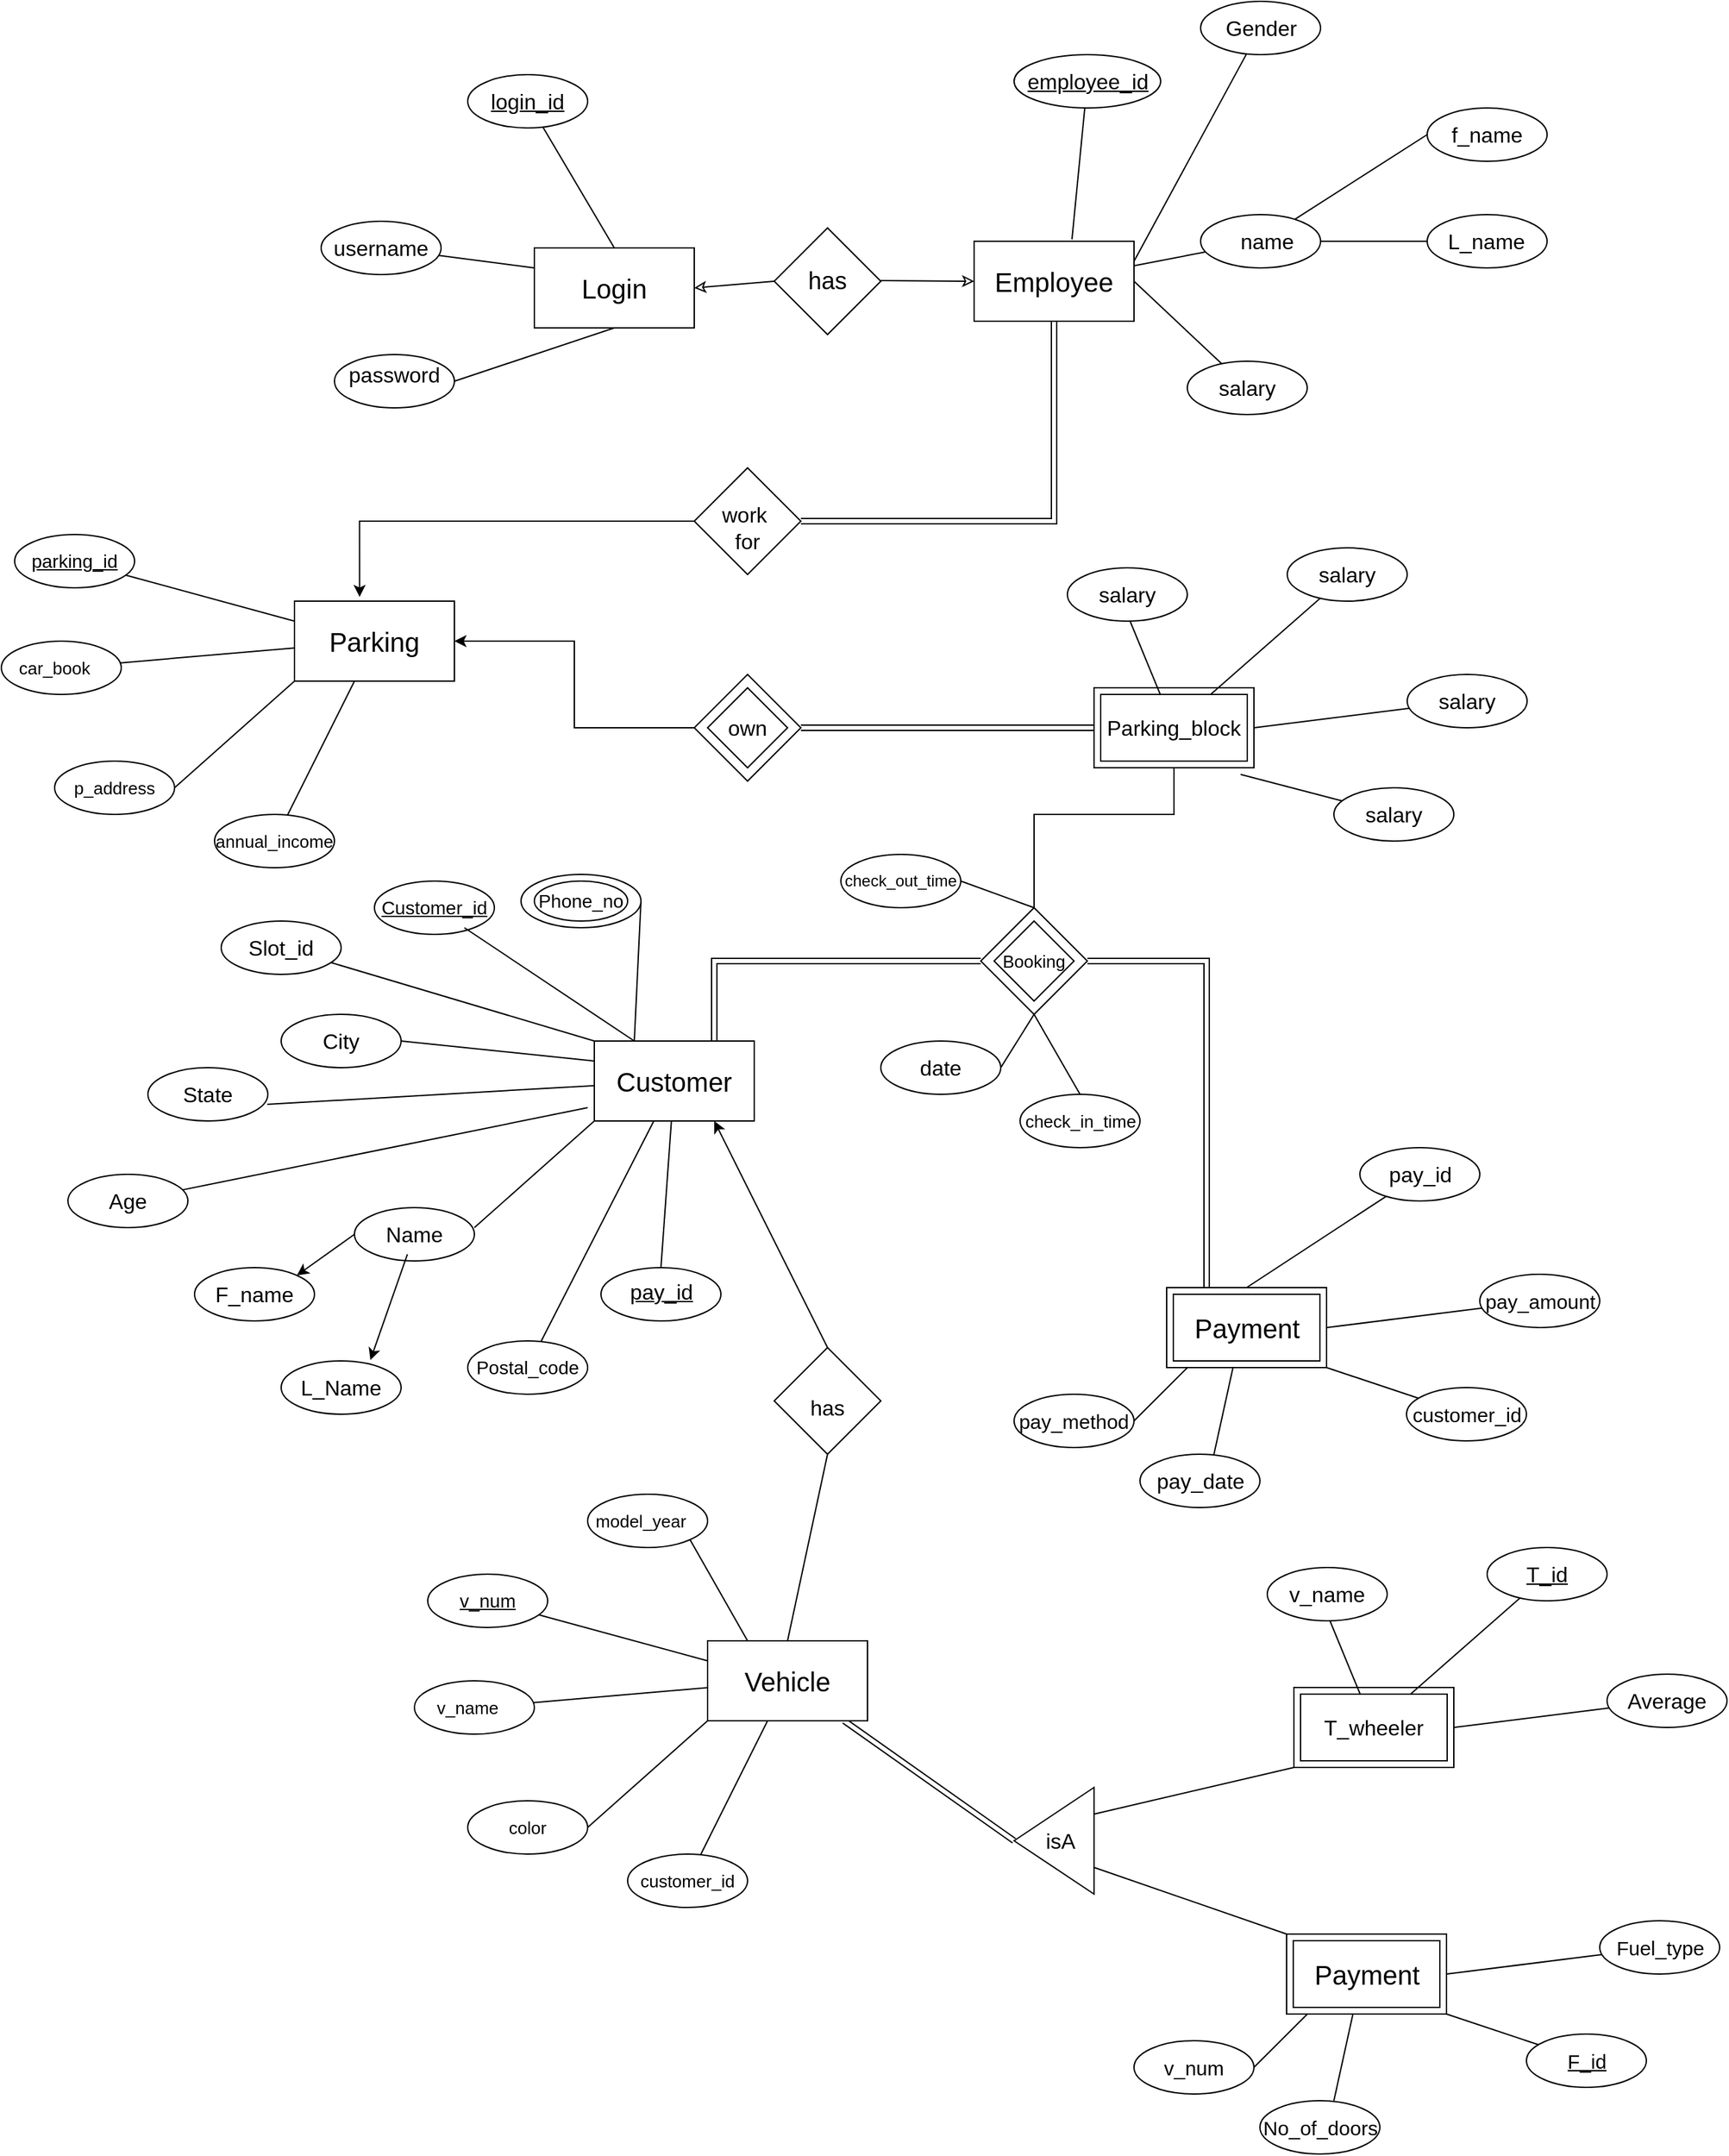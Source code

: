 <mxfile version="24.2.7" type="device">
  <diagram name="Page-1" id="74e2e168-ea6b-b213-b513-2b3c1d86103e">
    <mxGraphModel dx="1622" dy="1372" grid="1" gridSize="10" guides="1" tooltips="1" connect="1" arrows="1" fold="1" page="1" pageScale="1" pageWidth="1100" pageHeight="850" background="none" math="0" shadow="0">
      <root>
        <mxCell id="0" />
        <mxCell id="1" parent="0" />
        <mxCell id="7cckKoWY60Il6BobaiOP-200" value="" style="triangle;whiteSpace=wrap;html=1;rotation=-180;" vertex="1" parent="1">
          <mxGeometry x="690" y="1320" width="60" height="80" as="geometry" />
        </mxCell>
        <mxCell id="7cckKoWY60Il6BobaiOP-1" value="" style="rounded=0;whiteSpace=wrap;html=1;labelBackgroundColor=none;" vertex="1" parent="1">
          <mxGeometry x="330" y="165" width="120" height="60" as="geometry" />
        </mxCell>
        <mxCell id="7cckKoWY60Il6BobaiOP-21" value="" style="rounded=0;orthogonalLoop=1;jettySize=auto;html=1;endArrow=none;endFill=0;labelBackgroundColor=none;fontColor=default;" edge="1" parent="1" source="7cckKoWY60Il6BobaiOP-2" target="7cckKoWY60Il6BobaiOP-15">
          <mxGeometry relative="1" as="geometry" />
        </mxCell>
        <mxCell id="7cckKoWY60Il6BobaiOP-2" value="" style="rounded=0;whiteSpace=wrap;html=1;labelBackgroundColor=none;" vertex="1" parent="1">
          <mxGeometry x="660" y="160" width="120" height="60" as="geometry" />
        </mxCell>
        <mxCell id="7cckKoWY60Il6BobaiOP-105" style="edgeStyle=orthogonalEdgeStyle;rounded=0;orthogonalLoop=1;jettySize=auto;html=1;entryX=0.5;entryY=0;entryDx=0;entryDy=0;endArrow=none;endFill=0;" edge="1" parent="1" source="7cckKoWY60Il6BobaiOP-3" target="7cckKoWY60Il6BobaiOP-87">
          <mxGeometry relative="1" as="geometry">
            <Array as="points">
              <mxPoint x="810" y="590" />
              <mxPoint x="705" y="590" />
            </Array>
          </mxGeometry>
        </mxCell>
        <mxCell id="7cckKoWY60Il6BobaiOP-3" value="" style="rounded=0;whiteSpace=wrap;html=1;labelBackgroundColor=none;" vertex="1" parent="1">
          <mxGeometry x="750" y="495" width="120" height="60" as="geometry" />
        </mxCell>
        <mxCell id="7cckKoWY60Il6BobaiOP-81" style="rounded=0;orthogonalLoop=1;jettySize=auto;html=1;entryX=0.5;entryY=1;entryDx=0;entryDy=0;endArrow=none;endFill=0;" edge="1" parent="1" source="7cckKoWY60Il6BobaiOP-4" target="7cckKoWY60Il6BobaiOP-74">
          <mxGeometry relative="1" as="geometry" />
        </mxCell>
        <mxCell id="7cckKoWY60Il6BobaiOP-4" value="" style="rounded=0;whiteSpace=wrap;html=1;labelBackgroundColor=none;" vertex="1" parent="1">
          <mxGeometry x="755" y="500" width="110" height="50" as="geometry" />
        </mxCell>
        <mxCell id="7cckKoWY60Il6BobaiOP-5" value="" style="rhombus;whiteSpace=wrap;html=1;labelBackgroundColor=none;" vertex="1" parent="1">
          <mxGeometry x="510" y="150" width="80" height="80" as="geometry" />
        </mxCell>
        <mxCell id="7cckKoWY60Il6BobaiOP-6" value="" style="endArrow=none;html=1;rounded=0;exitX=1;exitY=0.5;exitDx=0;exitDy=0;entryX=0;entryY=0.5;entryDx=0;entryDy=0;startArrow=classic;startFill=0;labelBackgroundColor=none;fontColor=default;" edge="1" parent="1" source="7cckKoWY60Il6BobaiOP-1" target="7cckKoWY60Il6BobaiOP-5">
          <mxGeometry width="50" height="50" relative="1" as="geometry">
            <mxPoint x="510" y="300" as="sourcePoint" />
            <mxPoint x="560" y="250" as="targetPoint" />
          </mxGeometry>
        </mxCell>
        <mxCell id="7cckKoWY60Il6BobaiOP-7" value="" style="endArrow=classic;html=1;rounded=0;exitX=1;exitY=0.5;exitDx=0;exitDy=0;entryX=0;entryY=0.5;entryDx=0;entryDy=0;startArrow=none;startFill=0;endFill=0;labelBackgroundColor=none;fontColor=default;" edge="1" parent="1" target="7cckKoWY60Il6BobaiOP-2">
          <mxGeometry width="50" height="50" relative="1" as="geometry">
            <mxPoint x="590" y="189.5" as="sourcePoint" />
            <mxPoint x="720" y="190" as="targetPoint" />
          </mxGeometry>
        </mxCell>
        <mxCell id="7cckKoWY60Il6BobaiOP-30" style="rounded=0;orthogonalLoop=1;jettySize=auto;html=1;entryX=0.5;entryY=0;entryDx=0;entryDy=0;endArrow=none;endFill=0;labelBackgroundColor=none;fontColor=default;" edge="1" parent="1" source="7cckKoWY60Il6BobaiOP-10" target="7cckKoWY60Il6BobaiOP-1">
          <mxGeometry relative="1" as="geometry" />
        </mxCell>
        <mxCell id="7cckKoWY60Il6BobaiOP-10" value="" style="ellipse;whiteSpace=wrap;html=1;labelBackgroundColor=none;" vertex="1" parent="1">
          <mxGeometry x="280" y="35" width="90" height="40" as="geometry" />
        </mxCell>
        <mxCell id="7cckKoWY60Il6BobaiOP-31" style="rounded=0;orthogonalLoop=1;jettySize=auto;html=1;entryX=0;entryY=0.25;entryDx=0;entryDy=0;endArrow=none;endFill=0;labelBackgroundColor=none;fontColor=default;" edge="1" parent="1" source="7cckKoWY60Il6BobaiOP-11" target="7cckKoWY60Il6BobaiOP-1">
          <mxGeometry relative="1" as="geometry" />
        </mxCell>
        <mxCell id="7cckKoWY60Il6BobaiOP-11" value="" style="ellipse;whiteSpace=wrap;html=1;labelBackgroundColor=none;" vertex="1" parent="1">
          <mxGeometry x="170" y="145" width="90" height="40" as="geometry" />
        </mxCell>
        <mxCell id="7cckKoWY60Il6BobaiOP-32" style="rounded=0;orthogonalLoop=1;jettySize=auto;html=1;exitX=1;exitY=0.5;exitDx=0;exitDy=0;endArrow=none;endFill=0;entryX=0.5;entryY=1;entryDx=0;entryDy=0;labelBackgroundColor=none;fontColor=default;" edge="1" parent="1" source="7cckKoWY60Il6BobaiOP-12" target="7cckKoWY60Il6BobaiOP-1">
          <mxGeometry relative="1" as="geometry">
            <mxPoint x="390" y="235.0" as="targetPoint" />
          </mxGeometry>
        </mxCell>
        <mxCell id="7cckKoWY60Il6BobaiOP-12" value="" style="ellipse;whiteSpace=wrap;html=1;labelBackgroundColor=none;" vertex="1" parent="1">
          <mxGeometry x="180" y="245" width="90" height="40" as="geometry" />
        </mxCell>
        <mxCell id="7cckKoWY60Il6BobaiOP-13" value="" style="ellipse;whiteSpace=wrap;html=1;labelBackgroundColor=none;" vertex="1" parent="1">
          <mxGeometry x="690" y="20" width="110" height="40" as="geometry" />
        </mxCell>
        <mxCell id="7cckKoWY60Il6BobaiOP-27" style="rounded=0;orthogonalLoop=1;jettySize=auto;html=1;entryX=1;entryY=0.25;entryDx=0;entryDy=0;endArrow=none;endFill=0;labelBackgroundColor=none;fontColor=default;" edge="1" parent="1" source="7cckKoWY60Il6BobaiOP-14" target="7cckKoWY60Il6BobaiOP-2">
          <mxGeometry relative="1" as="geometry" />
        </mxCell>
        <mxCell id="7cckKoWY60Il6BobaiOP-14" value="" style="ellipse;whiteSpace=wrap;html=1;labelBackgroundColor=none;" vertex="1" parent="1">
          <mxGeometry x="830" y="-20" width="90" height="40" as="geometry" />
        </mxCell>
        <mxCell id="7cckKoWY60Il6BobaiOP-24" style="rounded=0;orthogonalLoop=1;jettySize=auto;html=1;entryX=0;entryY=0.5;entryDx=0;entryDy=0;endArrow=none;endFill=0;labelBackgroundColor=none;fontColor=default;" edge="1" parent="1" source="7cckKoWY60Il6BobaiOP-15" target="7cckKoWY60Il6BobaiOP-16">
          <mxGeometry relative="1" as="geometry" />
        </mxCell>
        <mxCell id="7cckKoWY60Il6BobaiOP-25" style="edgeStyle=orthogonalEdgeStyle;rounded=0;orthogonalLoop=1;jettySize=auto;html=1;exitX=1;exitY=0.5;exitDx=0;exitDy=0;entryX=0;entryY=0.5;entryDx=0;entryDy=0;endArrow=none;endFill=0;labelBackgroundColor=none;fontColor=default;" edge="1" parent="1" source="7cckKoWY60Il6BobaiOP-15" target="7cckKoWY60Il6BobaiOP-17">
          <mxGeometry relative="1" as="geometry" />
        </mxCell>
        <mxCell id="7cckKoWY60Il6BobaiOP-15" value="" style="ellipse;whiteSpace=wrap;html=1;labelBackgroundColor=none;" vertex="1" parent="1">
          <mxGeometry x="830" y="140" width="90" height="40" as="geometry" />
        </mxCell>
        <mxCell id="7cckKoWY60Il6BobaiOP-16" value="" style="ellipse;whiteSpace=wrap;html=1;labelBackgroundColor=none;" vertex="1" parent="1">
          <mxGeometry x="1000" y="60" width="90" height="40" as="geometry" />
        </mxCell>
        <mxCell id="7cckKoWY60Il6BobaiOP-17" value="" style="ellipse;whiteSpace=wrap;html=1;labelBackgroundColor=none;" vertex="1" parent="1">
          <mxGeometry x="1000" y="140" width="90" height="40" as="geometry" />
        </mxCell>
        <mxCell id="7cckKoWY60Il6BobaiOP-29" style="rounded=0;orthogonalLoop=1;jettySize=auto;html=1;entryX=1;entryY=0.5;entryDx=0;entryDy=0;endArrow=none;endFill=0;labelBackgroundColor=none;fontColor=default;" edge="1" parent="1" source="7cckKoWY60Il6BobaiOP-19" target="7cckKoWY60Il6BobaiOP-2">
          <mxGeometry relative="1" as="geometry" />
        </mxCell>
        <mxCell id="7cckKoWY60Il6BobaiOP-19" value="" style="ellipse;whiteSpace=wrap;html=1;labelBackgroundColor=none;" vertex="1" parent="1">
          <mxGeometry x="820" y="250" width="90" height="40" as="geometry" />
        </mxCell>
        <mxCell id="7cckKoWY60Il6BobaiOP-28" style="rounded=0;orthogonalLoop=1;jettySize=auto;html=1;entryX=0.612;entryY=-0.024;entryDx=0;entryDy=0;entryPerimeter=0;endArrow=none;endFill=0;labelBackgroundColor=none;fontColor=default;" edge="1" parent="1" source="7cckKoWY60Il6BobaiOP-13" target="7cckKoWY60Il6BobaiOP-2">
          <mxGeometry relative="1" as="geometry" />
        </mxCell>
        <mxCell id="7cckKoWY60Il6BobaiOP-38" style="edgeStyle=orthogonalEdgeStyle;rounded=0;orthogonalLoop=1;jettySize=auto;html=1;exitX=1;exitY=0.5;exitDx=0;exitDy=0;entryX=0.5;entryY=1;entryDx=0;entryDy=0;shape=link;labelBackgroundColor=none;fontColor=default;" edge="1" parent="1" source="7cckKoWY60Il6BobaiOP-33" target="7cckKoWY60Il6BobaiOP-2">
          <mxGeometry relative="1" as="geometry" />
        </mxCell>
        <mxCell id="7cckKoWY60Il6BobaiOP-39" style="edgeStyle=orthogonalEdgeStyle;rounded=0;orthogonalLoop=1;jettySize=auto;html=1;exitX=0;exitY=0.5;exitDx=0;exitDy=0;entryX=0.407;entryY=-0.053;entryDx=0;entryDy=0;entryPerimeter=0;labelBackgroundColor=none;fontColor=default;" edge="1" parent="1" source="7cckKoWY60Il6BobaiOP-33" target="7cckKoWY60Il6BobaiOP-34">
          <mxGeometry relative="1" as="geometry">
            <mxPoint x="200" y="420" as="targetPoint" />
          </mxGeometry>
        </mxCell>
        <mxCell id="7cckKoWY60Il6BobaiOP-33" value="" style="rhombus;whiteSpace=wrap;html=1;labelBackgroundColor=none;" vertex="1" parent="1">
          <mxGeometry x="450" y="330" width="80" height="80" as="geometry" />
        </mxCell>
        <mxCell id="7cckKoWY60Il6BobaiOP-34" value="" style="rounded=0;whiteSpace=wrap;html=1;labelBackgroundColor=none;" vertex="1" parent="1">
          <mxGeometry x="150" y="430" width="120" height="60" as="geometry" />
        </mxCell>
        <mxCell id="7cckKoWY60Il6BobaiOP-48" style="edgeStyle=none;rounded=0;orthogonalLoop=1;jettySize=auto;html=1;entryX=0;entryY=0.25;entryDx=0;entryDy=0;labelBackgroundColor=none;fontColor=default;endArrow=none;endFill=0;" edge="1" parent="1" source="7cckKoWY60Il6BobaiOP-44" target="7cckKoWY60Il6BobaiOP-34">
          <mxGeometry relative="1" as="geometry" />
        </mxCell>
        <mxCell id="7cckKoWY60Il6BobaiOP-44" value="" style="ellipse;whiteSpace=wrap;html=1;labelBackgroundColor=none;" vertex="1" parent="1">
          <mxGeometry x="-60" y="380" width="90" height="40" as="geometry" />
        </mxCell>
        <mxCell id="7cckKoWY60Il6BobaiOP-49" style="edgeStyle=none;rounded=0;orthogonalLoop=1;jettySize=auto;html=1;labelBackgroundColor=none;fontColor=default;endArrow=none;endFill=0;" edge="1" parent="1" source="7cckKoWY60Il6BobaiOP-45" target="7cckKoWY60Il6BobaiOP-34">
          <mxGeometry relative="1" as="geometry" />
        </mxCell>
        <mxCell id="7cckKoWY60Il6BobaiOP-45" value="" style="ellipse;whiteSpace=wrap;html=1;labelBackgroundColor=none;" vertex="1" parent="1">
          <mxGeometry x="-70" y="460" width="90" height="40" as="geometry" />
        </mxCell>
        <mxCell id="7cckKoWY60Il6BobaiOP-50" style="edgeStyle=none;rounded=0;orthogonalLoop=1;jettySize=auto;html=1;exitX=1;exitY=0.5;exitDx=0;exitDy=0;entryX=0;entryY=1;entryDx=0;entryDy=0;labelBackgroundColor=none;fontColor=default;endArrow=none;endFill=0;" edge="1" parent="1" source="7cckKoWY60Il6BobaiOP-46" target="7cckKoWY60Il6BobaiOP-34">
          <mxGeometry relative="1" as="geometry" />
        </mxCell>
        <mxCell id="7cckKoWY60Il6BobaiOP-46" value="" style="ellipse;whiteSpace=wrap;html=1;labelBackgroundColor=none;" vertex="1" parent="1">
          <mxGeometry x="-30" y="550" width="90" height="40" as="geometry" />
        </mxCell>
        <mxCell id="7cckKoWY60Il6BobaiOP-51" style="edgeStyle=none;rounded=0;orthogonalLoop=1;jettySize=auto;html=1;labelBackgroundColor=none;fontColor=default;endArrow=none;endFill=0;" edge="1" parent="1" source="7cckKoWY60Il6BobaiOP-47" target="7cckKoWY60Il6BobaiOP-34">
          <mxGeometry relative="1" as="geometry">
            <mxPoint x="190" y="500" as="targetPoint" />
          </mxGeometry>
        </mxCell>
        <mxCell id="7cckKoWY60Il6BobaiOP-47" value="" style="ellipse;whiteSpace=wrap;html=1;labelBackgroundColor=none;" vertex="1" parent="1">
          <mxGeometry x="90" y="590" width="90" height="40" as="geometry" />
        </mxCell>
        <mxCell id="7cckKoWY60Il6BobaiOP-53" value="Login" style="text;strokeColor=none;align=center;fillColor=none;html=1;verticalAlign=middle;whiteSpace=wrap;rounded=0;strokeWidth=1;labelBackgroundColor=none;perimeterSpacing=0;fontSize=20;" vertex="1" parent="1">
          <mxGeometry x="360" y="180" width="60" height="30" as="geometry" />
        </mxCell>
        <mxCell id="7cckKoWY60Il6BobaiOP-54" value="Parking" style="text;strokeColor=none;align=center;fillColor=none;html=1;verticalAlign=middle;whiteSpace=wrap;rounded=0;strokeWidth=1;labelBackgroundColor=none;perimeterSpacing=0;fontSize=20;" vertex="1" parent="1">
          <mxGeometry x="180" y="445" width="60" height="30" as="geometry" />
        </mxCell>
        <mxCell id="7cckKoWY60Il6BobaiOP-55" value="Employee" style="text;strokeColor=none;align=center;fillColor=none;html=1;verticalAlign=middle;whiteSpace=wrap;rounded=0;strokeWidth=1;labelBackgroundColor=none;perimeterSpacing=0;fontSize=20;" vertex="1" parent="1">
          <mxGeometry x="690" y="175" width="60" height="30" as="geometry" />
        </mxCell>
        <mxCell id="7cckKoWY60Il6BobaiOP-56" value="has" style="text;strokeColor=none;align=center;fillColor=none;html=1;verticalAlign=middle;whiteSpace=wrap;rounded=0;strokeWidth=1;labelBackgroundColor=none;perimeterSpacing=0;fontSize=18;" vertex="1" parent="1">
          <mxGeometry x="520" y="175" width="60" height="30" as="geometry" />
        </mxCell>
        <mxCell id="7cckKoWY60Il6BobaiOP-57" value="login_id" style="text;strokeColor=none;align=center;fillColor=none;html=1;verticalAlign=middle;whiteSpace=wrap;rounded=0;strokeWidth=1;labelBackgroundColor=none;perimeterSpacing=0;fontSize=16;fontStyle=4" vertex="1" parent="1">
          <mxGeometry x="295" y="40" width="60" height="30" as="geometry" />
        </mxCell>
        <mxCell id="7cckKoWY60Il6BobaiOP-58" value="password&lt;span style=&quot;color: rgba(0, 0, 0, 0); font-family: monospace; font-size: 0px; text-align: start; text-wrap: nowrap;&quot;&gt;%3CmxGraphModel%3E%3Croot%3E%3CmxCell%20id%3D%220%22%2F%3E%3CmxCell%20id%3D%221%22%20parent%3D%220%22%2F%3E%3CmxCell%20id%3D%222%22%20value%3D%22login_id%22%20style%3D%22text%3BstrokeColor%3Dnone%3Balign%3Dcenter%3BfillColor%3Dnone%3Bhtml%3D1%3BverticalAlign%3Dmiddle%3BwhiteSpace%3Dwrap%3Brounded%3D0%3BstrokeWidth%3D1%3BlabelBackgroundColor%3Dnone%3BperimeterSpacing%3D0%3BfontSize%3D16%3BfontStyle%3D4%22%20vertex%3D%221%22%20parent%3D%221%22%3E%3CmxGeometry%20x%3D%22295%22%20y%3D%2240%22%20width%3D%2260%22%20height%3D%2230%22%20as%3D%22geometry%22%2F%3E%3C%2FmxCell%3E%3C%2Froot%3E%3C%2FmxGraphModel%3E&lt;/span&gt;" style="text;strokeColor=none;align=center;fillColor=none;html=1;verticalAlign=middle;whiteSpace=wrap;rounded=0;strokeWidth=1;labelBackgroundColor=none;perimeterSpacing=0;fontSize=16;fontStyle=0" vertex="1" parent="1">
          <mxGeometry x="195" y="245" width="60" height="30" as="geometry" />
        </mxCell>
        <mxCell id="7cckKoWY60Il6BobaiOP-59" value="username" style="text;strokeColor=none;align=center;fillColor=none;html=1;verticalAlign=middle;whiteSpace=wrap;rounded=0;strokeWidth=1;labelBackgroundColor=none;perimeterSpacing=0;fontSize=16;fontStyle=0" vertex="1" parent="1">
          <mxGeometry x="185" y="150" width="60" height="30" as="geometry" />
        </mxCell>
        <mxCell id="7cckKoWY60Il6BobaiOP-60" value="salary&lt;span style=&quot;color: rgba(0, 0, 0, 0); font-family: monospace; font-size: 0px; text-align: start; text-wrap: nowrap;&quot;&gt;%3CmxGraphModel%3E%3Croot%3E%3CmxCell%20id%3D%220%22%2F%3E%3CmxCell%20id%3D%221%22%20parent%3D%220%22%2F%3E%3CmxCell%20id%3D%222%22%20value%3D%22password%26lt%3Bspan%20style%3D%26quot%3Bcolor%3A%20rgba(0%2C%200%2C%200%2C%200)%3B%20font-family%3A%20monospace%3B%20font-size%3A%200px%3B%20text-align%3A%20start%3B%20text-wrap%3A%20nowrap%3B%26quot%3B%26gt%3B%253CmxGraphModel%253E%253Croot%253E%253CmxCell%2520id%253D%25220%2522%252F%253E%253CmxCell%2520id%253D%25221%2522%2520parent%253D%25220%2522%252F%253E%253CmxCell%2520id%253D%25222%2522%2520value%253D%2522login_id%2522%2520style%253D%2522text%253BstrokeColor%253Dnone%253Balign%253Dcenter%253BfillColor%253Dnone%253Bhtml%253D1%253BverticalAlign%253Dmiddle%253BwhiteSpace%253Dwrap%253Brounded%253D0%253BstrokeWidth%253D1%253BlabelBackgroundColor%253Dnone%253BperimeterSpacing%253D0%253BfontSize%253D16%253BfontStyle%253D4%2522%2520vertex%253D%25221%2522%2520parent%253D%25221%2522%253E%253CmxGeometry%2520x%253D%2522295%2522%2520y%253D%252240%2522%2520width%253D%252260%2522%2520height%253D%252230%2522%2520as%253D%2522geometry%2522%252F%253E%253C%252FmxCell%253E%253C%252Froot%253E%253C%252FmxGraphModel%253E%26lt%3B%2Fspan%26gt%3B%22%20style%3D%22text%3BstrokeColor%3Dnone%3Balign%3Dcenter%3BfillColor%3Dnone%3Bhtml%3D1%3BverticalAlign%3Dmiddle%3BwhiteSpace%3Dwrap%3Brounded%3D0%3BstrokeWidth%3D1%3BlabelBackgroundColor%3Dnone%3BperimeterSpacing%3D0%3BfontSize%3D16%3BfontStyle%3D0%22%20vertex%3D%221%22%20parent%3D%221%22%3E%3CmxGeometry%20x%3D%22195%22%20y%3D%22245%22%20width%3D%2260%22%20height%3D%2230%22%20as%3D%22geometry%22%2F%3E%3C%2FmxCell%3E%3C%2Froot%3E%3C%2FmxGraphModel%3E&lt;/span&gt;" style="text;strokeColor=none;align=center;fillColor=none;html=1;verticalAlign=middle;whiteSpace=wrap;rounded=0;strokeWidth=1;labelBackgroundColor=none;perimeterSpacing=0;fontSize=16;fontStyle=0" vertex="1" parent="1">
          <mxGeometry x="835" y="255" width="60" height="30" as="geometry" />
        </mxCell>
        <mxCell id="7cckKoWY60Il6BobaiOP-61" value="name" style="text;strokeColor=none;align=center;fillColor=none;html=1;verticalAlign=middle;whiteSpace=wrap;rounded=0;strokeWidth=1;labelBackgroundColor=none;perimeterSpacing=0;fontSize=16;fontStyle=0" vertex="1" parent="1">
          <mxGeometry x="850" y="145" width="60" height="30" as="geometry" />
        </mxCell>
        <mxCell id="7cckKoWY60Il6BobaiOP-63" value="f_na&lt;span style=&quot;color: rgba(0, 0, 0, 0); font-family: monospace; font-size: 0px; text-align: start; text-wrap: nowrap;&quot;&gt;%3CmxGraphModel%3E%3Croot%3E%3CmxCell%20id%3D%220%22%2F%3E%3CmxCell%20id%3D%221%22%20parent%3D%220%22%2F%3E%3CmxCell%20id%3D%222%22%20value%3D%22name%22%20style%3D%22text%3BstrokeColor%3Dnone%3Balign%3Dcenter%3BfillColor%3Dnone%3Bhtml%3D1%3BverticalAlign%3Dmiddle%3BwhiteSpace%3Dwrap%3Brounded%3D0%3BstrokeWidth%3D1%3BlabelBackgroundColor%3Dnone%3BperimeterSpacing%3D0%3BfontSize%3D16%3BfontStyle%3D0%22%20vertex%3D%221%22%20parent%3D%221%22%3E%3CmxGeometry%20x%3D%22850%22%20y%3D%22145%22%20width%3D%2260%22%20height%3D%2230%22%20as%3D%22geometry%22%2F%3E%3C%2FmxCell%3E%3C%2Froot%3E%3C%2FmxGraphModel%3E&lt;/span&gt;me&lt;span style=&quot;color: rgba(0, 0, 0, 0); font-family: monospace; font-size: 0px; text-align: start; text-wrap: nowrap;&quot;&gt;%3CmxGraphModel%3E%3Croot%3E%3CmxCell%20id%3D%220%22%2F%3E%3CmxCell%20id%3D%221%22%20parent%3D%220%22%2F%3E%3CmxCell%20id%3D%222%22%20value%3D%22name%22%20style%3D%22text%3BstrokeColor%3Dnone%3Balign%3Dcenter%3BfillColor%3Dnone%3Bhtml%3D1%3BverticalAlign%3Dmiddle%3BwhiteSpace%3Dwrap%3Brounded%3D0%3BstrokeWidth%3D1%3BlabelBackgroundColor%3Dnone%3BperimeterSpacing%3D0%3BfontSize%3D16%3BfontStyle%3D0%22%20vertex%3D%221%22%20parent%3D%221%22%3E%3CmxGeometry%20x%3D%22850%22%20y%3D%22145%22%20width%3D%2260%22%20height%3D%2230%22%20as%3D%22geometry%22%2F%3E%3C%2FmxCell%3E%3C%2Froot%3E%3C%2FmxGraphModel%3E&lt;/span&gt;" style="text;strokeColor=none;align=center;fillColor=none;html=1;verticalAlign=middle;whiteSpace=wrap;rounded=0;strokeWidth=1;labelBackgroundColor=none;perimeterSpacing=0;fontSize=16;fontStyle=0" vertex="1" parent="1">
          <mxGeometry x="1015" y="65" width="60" height="30" as="geometry" />
        </mxCell>
        <mxCell id="7cckKoWY60Il6BobaiOP-64" value="L_name" style="text;strokeColor=none;align=center;fillColor=none;html=1;verticalAlign=middle;whiteSpace=wrap;rounded=0;strokeWidth=1;labelBackgroundColor=none;perimeterSpacing=0;fontSize=16;fontStyle=0" vertex="1" parent="1">
          <mxGeometry x="1015" y="145" width="59" height="30" as="geometry" />
        </mxCell>
        <mxCell id="7cckKoWY60Il6BobaiOP-65" value="Gender" style="text;strokeColor=none;align=center;fillColor=none;html=1;verticalAlign=middle;whiteSpace=wrap;rounded=0;strokeWidth=1;labelBackgroundColor=none;perimeterSpacing=0;fontSize=16;fontStyle=0" vertex="1" parent="1">
          <mxGeometry x="845.5" y="-15" width="59" height="30" as="geometry" />
        </mxCell>
        <mxCell id="7cckKoWY60Il6BobaiOP-66" value="employee_id" style="text;strokeColor=none;align=center;fillColor=none;html=1;verticalAlign=middle;whiteSpace=wrap;rounded=0;strokeWidth=1;labelBackgroundColor=none;perimeterSpacing=0;fontSize=16;fontStyle=4" vertex="1" parent="1">
          <mxGeometry x="705.5" y="22.5" width="79" height="35" as="geometry" />
        </mxCell>
        <mxCell id="7cckKoWY60Il6BobaiOP-69" style="edgeStyle=orthogonalEdgeStyle;rounded=0;orthogonalLoop=1;jettySize=auto;html=1;shape=link;" edge="1" parent="1" source="7cckKoWY60Il6BobaiOP-67">
          <mxGeometry relative="1" as="geometry">
            <mxPoint x="750" y="525" as="targetPoint" />
          </mxGeometry>
        </mxCell>
        <mxCell id="7cckKoWY60Il6BobaiOP-70" style="edgeStyle=orthogonalEdgeStyle;rounded=0;orthogonalLoop=1;jettySize=auto;html=1;entryX=1;entryY=0.5;entryDx=0;entryDy=0;" edge="1" parent="1" source="7cckKoWY60Il6BobaiOP-67" target="7cckKoWY60Il6BobaiOP-34">
          <mxGeometry relative="1" as="geometry" />
        </mxCell>
        <mxCell id="7cckKoWY60Il6BobaiOP-67" value="" style="rhombus;whiteSpace=wrap;html=1;" vertex="1" parent="1">
          <mxGeometry x="450" y="485" width="80" height="80" as="geometry" />
        </mxCell>
        <mxCell id="7cckKoWY60Il6BobaiOP-68" value="" style="rhombus;whiteSpace=wrap;html=1;" vertex="1" parent="1">
          <mxGeometry x="460" y="495" width="60" height="60" as="geometry" />
        </mxCell>
        <mxCell id="7cckKoWY60Il6BobaiOP-73" value="" style="ellipse;whiteSpace=wrap;html=1;labelBackgroundColor=none;" vertex="1" parent="1">
          <mxGeometry x="730" y="405" width="90" height="40" as="geometry" />
        </mxCell>
        <mxCell id="7cckKoWY60Il6BobaiOP-74" value="salary&lt;span style=&quot;color: rgba(0, 0, 0, 0); font-family: monospace; font-size: 0px; text-align: start; text-wrap: nowrap;&quot;&gt;%3CmxGraphModel%3E%3Croot%3E%3CmxCell%20id%3D%220%22%2F%3E%3CmxCell%20id%3D%221%22%20parent%3D%220%22%2F%3E%3CmxCell%20id%3D%222%22%20value%3D%22password%26lt%3Bspan%20style%3D%26quot%3Bcolor%3A%20rgba(0%2C%200%2C%200%2C%200)%3B%20font-family%3A%20monospace%3B%20font-size%3A%200px%3B%20text-align%3A%20start%3B%20text-wrap%3A%20nowrap%3B%26quot%3B%26gt%3B%253CmxGraphModel%253E%253Croot%253E%253CmxCell%2520id%253D%25220%2522%252F%253E%253CmxCell%2520id%253D%25221%2522%2520parent%253D%25220%2522%252F%253E%253CmxCell%2520id%253D%25222%2522%2520value%253D%2522login_id%2522%2520style%253D%2522text%253BstrokeColor%253Dnone%253Balign%253Dcenter%253BfillColor%253Dnone%253Bhtml%253D1%253BverticalAlign%253Dmiddle%253BwhiteSpace%253Dwrap%253Brounded%253D0%253BstrokeWidth%253D1%253BlabelBackgroundColor%253Dnone%253BperimeterSpacing%253D0%253BfontSize%253D16%253BfontStyle%253D4%2522%2520vertex%253D%25221%2522%2520parent%253D%25221%2522%253E%253CmxGeometry%2520x%253D%2522295%2522%2520y%253D%252240%2522%2520width%253D%252260%2522%2520height%253D%252230%2522%2520as%253D%2522geometry%2522%252F%253E%253C%252FmxCell%253E%253C%252Froot%253E%253C%252FmxGraphModel%253E%26lt%3B%2Fspan%26gt%3B%22%20style%3D%22text%3BstrokeColor%3Dnone%3Balign%3Dcenter%3BfillColor%3Dnone%3Bhtml%3D1%3BverticalAlign%3Dmiddle%3BwhiteSpace%3Dwrap%3Brounded%3D0%3BstrokeWidth%3D1%3BlabelBackgroundColor%3Dnone%3BperimeterSpacing%3D0%3BfontSize%3D16%3BfontStyle%3D0%22%20vertex%3D%221%22%20parent%3D%221%22%3E%3CmxGeometry%20x%3D%22195%22%20y%3D%22245%22%20width%3D%2260%22%20height%3D%2230%22%20as%3D%22geometry%22%2F%3E%3C%2FmxCell%3E%3C%2Froot%3E%3C%2FmxGraphModel%3E&lt;/span&gt;" style="text;strokeColor=none;align=center;fillColor=none;html=1;verticalAlign=middle;whiteSpace=wrap;rounded=0;strokeWidth=1;labelBackgroundColor=none;perimeterSpacing=0;fontSize=16;fontStyle=0" vertex="1" parent="1">
          <mxGeometry x="745" y="410" width="60" height="30" as="geometry" />
        </mxCell>
        <mxCell id="7cckKoWY60Il6BobaiOP-83" style="rounded=0;orthogonalLoop=1;jettySize=auto;html=1;entryX=0.75;entryY=0;entryDx=0;entryDy=0;endArrow=none;endFill=0;" edge="1" parent="1" source="7cckKoWY60Il6BobaiOP-75" target="7cckKoWY60Il6BobaiOP-4">
          <mxGeometry relative="1" as="geometry" />
        </mxCell>
        <mxCell id="7cckKoWY60Il6BobaiOP-75" value="" style="ellipse;whiteSpace=wrap;html=1;labelBackgroundColor=none;" vertex="1" parent="1">
          <mxGeometry x="895" y="390" width="90" height="40" as="geometry" />
        </mxCell>
        <mxCell id="7cckKoWY60Il6BobaiOP-76" value="salary&lt;span style=&quot;color: rgba(0, 0, 0, 0); font-family: monospace; font-size: 0px; text-align: start; text-wrap: nowrap;&quot;&gt;%3CmxGraphModel%3E%3Croot%3E%3CmxCell%20id%3D%220%22%2F%3E%3CmxCell%20id%3D%221%22%20parent%3D%220%22%2F%3E%3CmxCell%20id%3D%222%22%20value%3D%22password%26lt%3Bspan%20style%3D%26quot%3Bcolor%3A%20rgba(0%2C%200%2C%200%2C%200)%3B%20font-family%3A%20monospace%3B%20font-size%3A%200px%3B%20text-align%3A%20start%3B%20text-wrap%3A%20nowrap%3B%26quot%3B%26gt%3B%253CmxGraphModel%253E%253Croot%253E%253CmxCell%2520id%253D%25220%2522%252F%253E%253CmxCell%2520id%253D%25221%2522%2520parent%253D%25220%2522%252F%253E%253CmxCell%2520id%253D%25222%2522%2520value%253D%2522login_id%2522%2520style%253D%2522text%253BstrokeColor%253Dnone%253Balign%253Dcenter%253BfillColor%253Dnone%253Bhtml%253D1%253BverticalAlign%253Dmiddle%253BwhiteSpace%253Dwrap%253Brounded%253D0%253BstrokeWidth%253D1%253BlabelBackgroundColor%253Dnone%253BperimeterSpacing%253D0%253BfontSize%253D16%253BfontStyle%253D4%2522%2520vertex%253D%25221%2522%2520parent%253D%25221%2522%253E%253CmxGeometry%2520x%253D%2522295%2522%2520y%253D%252240%2522%2520width%253D%252260%2522%2520height%253D%252230%2522%2520as%253D%2522geometry%2522%252F%253E%253C%252FmxCell%253E%253C%252Froot%253E%253C%252FmxGraphModel%253E%26lt%3B%2Fspan%26gt%3B%22%20style%3D%22text%3BstrokeColor%3Dnone%3Balign%3Dcenter%3BfillColor%3Dnone%3Bhtml%3D1%3BverticalAlign%3Dmiddle%3BwhiteSpace%3Dwrap%3Brounded%3D0%3BstrokeWidth%3D1%3BlabelBackgroundColor%3Dnone%3BperimeterSpacing%3D0%3BfontSize%3D16%3BfontStyle%3D0%22%20vertex%3D%221%22%20parent%3D%221%22%3E%3CmxGeometry%20x%3D%22195%22%20y%3D%22245%22%20width%3D%2260%22%20height%3D%2230%22%20as%3D%22geometry%22%2F%3E%3C%2FmxCell%3E%3C%2Froot%3E%3C%2FmxGraphModel%3E&lt;/span&gt;" style="text;strokeColor=none;align=center;fillColor=none;html=1;verticalAlign=middle;whiteSpace=wrap;rounded=0;strokeWidth=1;labelBackgroundColor=none;perimeterSpacing=0;fontSize=16;fontStyle=0" vertex="1" parent="1">
          <mxGeometry x="910" y="395" width="60" height="30" as="geometry" />
        </mxCell>
        <mxCell id="7cckKoWY60Il6BobaiOP-85" style="rounded=0;orthogonalLoop=1;jettySize=auto;html=1;entryX=1;entryY=0.5;entryDx=0;entryDy=0;endArrow=none;endFill=0;" edge="1" parent="1" source="7cckKoWY60Il6BobaiOP-77" target="7cckKoWY60Il6BobaiOP-3">
          <mxGeometry relative="1" as="geometry" />
        </mxCell>
        <mxCell id="7cckKoWY60Il6BobaiOP-77" value="" style="ellipse;whiteSpace=wrap;html=1;labelBackgroundColor=none;" vertex="1" parent="1">
          <mxGeometry x="985" y="485" width="90" height="40" as="geometry" />
        </mxCell>
        <mxCell id="7cckKoWY60Il6BobaiOP-78" value="salary&lt;span style=&quot;color: rgba(0, 0, 0, 0); font-family: monospace; font-size: 0px; text-align: start; text-wrap: nowrap;&quot;&gt;%3CmxGraphModel%3E%3Croot%3E%3CmxCell%20id%3D%220%22%2F%3E%3CmxCell%20id%3D%221%22%20parent%3D%220%22%2F%3E%3CmxCell%20id%3D%222%22%20value%3D%22password%26lt%3Bspan%20style%3D%26quot%3Bcolor%3A%20rgba(0%2C%200%2C%200%2C%200)%3B%20font-family%3A%20monospace%3B%20font-size%3A%200px%3B%20text-align%3A%20start%3B%20text-wrap%3A%20nowrap%3B%26quot%3B%26gt%3B%253CmxGraphModel%253E%253Croot%253E%253CmxCell%2520id%253D%25220%2522%252F%253E%253CmxCell%2520id%253D%25221%2522%2520parent%253D%25220%2522%252F%253E%253CmxCell%2520id%253D%25222%2522%2520value%253D%2522login_id%2522%2520style%253D%2522text%253BstrokeColor%253Dnone%253Balign%253Dcenter%253BfillColor%253Dnone%253Bhtml%253D1%253BverticalAlign%253Dmiddle%253BwhiteSpace%253Dwrap%253Brounded%253D0%253BstrokeWidth%253D1%253BlabelBackgroundColor%253Dnone%253BperimeterSpacing%253D0%253BfontSize%253D16%253BfontStyle%253D4%2522%2520vertex%253D%25221%2522%2520parent%253D%25221%2522%253E%253CmxGeometry%2520x%253D%2522295%2522%2520y%253D%252240%2522%2520width%253D%252260%2522%2520height%253D%252230%2522%2520as%253D%2522geometry%2522%252F%253E%253C%252FmxCell%253E%253C%252Froot%253E%253C%252FmxGraphModel%253E%26lt%3B%2Fspan%26gt%3B%22%20style%3D%22text%3BstrokeColor%3Dnone%3Balign%3Dcenter%3BfillColor%3Dnone%3Bhtml%3D1%3BverticalAlign%3Dmiddle%3BwhiteSpace%3Dwrap%3Brounded%3D0%3BstrokeWidth%3D1%3BlabelBackgroundColor%3Dnone%3BperimeterSpacing%3D0%3BfontSize%3D16%3BfontStyle%3D0%22%20vertex%3D%221%22%20parent%3D%221%22%3E%3CmxGeometry%20x%3D%22195%22%20y%3D%22245%22%20width%3D%2260%22%20height%3D%2230%22%20as%3D%22geometry%22%2F%3E%3C%2FmxCell%3E%3C%2Froot%3E%3C%2FmxGraphModel%3E&lt;/span&gt;" style="text;strokeColor=none;align=center;fillColor=none;html=1;verticalAlign=middle;whiteSpace=wrap;rounded=0;strokeWidth=1;labelBackgroundColor=none;perimeterSpacing=0;fontSize=16;fontStyle=0" vertex="1" parent="1">
          <mxGeometry x="1000" y="490" width="60" height="30" as="geometry" />
        </mxCell>
        <mxCell id="7cckKoWY60Il6BobaiOP-86" style="edgeStyle=none;rounded=0;orthogonalLoop=1;jettySize=auto;html=1;endArrow=none;endFill=0;" edge="1" parent="1" source="7cckKoWY60Il6BobaiOP-79">
          <mxGeometry relative="1" as="geometry">
            <mxPoint x="860" y="560" as="targetPoint" />
          </mxGeometry>
        </mxCell>
        <mxCell id="7cckKoWY60Il6BobaiOP-79" value="" style="ellipse;whiteSpace=wrap;html=1;labelBackgroundColor=none;" vertex="1" parent="1">
          <mxGeometry x="930" y="570" width="90" height="40" as="geometry" />
        </mxCell>
        <mxCell id="7cckKoWY60Il6BobaiOP-80" value="salary&lt;span style=&quot;color: rgba(0, 0, 0, 0); font-family: monospace; font-size: 0px; text-align: start; text-wrap: nowrap;&quot;&gt;%3CmxGraphModel%3E%3Croot%3E%3CmxCell%20id%3D%220%22%2F%3E%3CmxCell%20id%3D%221%22%20parent%3D%220%22%2F%3E%3CmxCell%20id%3D%222%22%20value%3D%22password%26lt%3Bspan%20style%3D%26quot%3Bcolor%3A%20rgba(0%2C%200%2C%200%2C%200)%3B%20font-family%3A%20monospace%3B%20font-size%3A%200px%3B%20text-align%3A%20start%3B%20text-wrap%3A%20nowrap%3B%26quot%3B%26gt%3B%253CmxGraphModel%253E%253Croot%253E%253CmxCell%2520id%253D%25220%2522%252F%253E%253CmxCell%2520id%253D%25221%2522%2520parent%253D%25220%2522%252F%253E%253CmxCell%2520id%253D%25222%2522%2520value%253D%2522login_id%2522%2520style%253D%2522text%253BstrokeColor%253Dnone%253Balign%253Dcenter%253BfillColor%253Dnone%253Bhtml%253D1%253BverticalAlign%253Dmiddle%253BwhiteSpace%253Dwrap%253Brounded%253D0%253BstrokeWidth%253D1%253BlabelBackgroundColor%253Dnone%253BperimeterSpacing%253D0%253BfontSize%253D16%253BfontStyle%253D4%2522%2520vertex%253D%25221%2522%2520parent%253D%25221%2522%253E%253CmxGeometry%2520x%253D%2522295%2522%2520y%253D%252240%2522%2520width%253D%252260%2522%2520height%253D%252230%2522%2520as%253D%2522geometry%2522%252F%253E%253C%252FmxCell%253E%253C%252Froot%253E%253C%252FmxGraphModel%253E%26lt%3B%2Fspan%26gt%3B%22%20style%3D%22text%3BstrokeColor%3Dnone%3Balign%3Dcenter%3BfillColor%3Dnone%3Bhtml%3D1%3BverticalAlign%3Dmiddle%3BwhiteSpace%3Dwrap%3Brounded%3D0%3BstrokeWidth%3D1%3BlabelBackgroundColor%3Dnone%3BperimeterSpacing%3D0%3BfontSize%3D16%3BfontStyle%3D0%22%20vertex%3D%221%22%20parent%3D%221%22%3E%3CmxGeometry%20x%3D%22195%22%20y%3D%22245%22%20width%3D%2260%22%20height%3D%2230%22%20as%3D%22geometry%22%2F%3E%3C%2FmxCell%3E%3C%2Froot%3E%3C%2FmxGraphModel%3E&lt;/span&gt;" style="text;strokeColor=none;align=center;fillColor=none;html=1;verticalAlign=middle;whiteSpace=wrap;rounded=0;strokeWidth=1;labelBackgroundColor=none;perimeterSpacing=0;fontSize=16;fontStyle=0" vertex="1" parent="1">
          <mxGeometry x="945" y="575" width="60" height="30" as="geometry" />
        </mxCell>
        <mxCell id="7cckKoWY60Il6BobaiOP-104" style="edgeStyle=orthogonalEdgeStyle;rounded=0;orthogonalLoop=1;jettySize=auto;html=1;entryX=0.25;entryY=0;entryDx=0;entryDy=0;endArrow=none;endFill=0;shape=link;" edge="1" parent="1" source="7cckKoWY60Il6BobaiOP-87" target="7cckKoWY60Il6BobaiOP-89">
          <mxGeometry relative="1" as="geometry" />
        </mxCell>
        <mxCell id="7cckKoWY60Il6BobaiOP-116" style="edgeStyle=orthogonalEdgeStyle;rounded=0;orthogonalLoop=1;jettySize=auto;html=1;exitX=0;exitY=0.5;exitDx=0;exitDy=0;entryX=0.75;entryY=0;entryDx=0;entryDy=0;shape=link;" edge="1" parent="1" source="7cckKoWY60Il6BobaiOP-87" target="7cckKoWY60Il6BobaiOP-106">
          <mxGeometry relative="1" as="geometry">
            <mxPoint x="460" y="750" as="targetPoint" />
          </mxGeometry>
        </mxCell>
        <mxCell id="7cckKoWY60Il6BobaiOP-87" value="" style="rhombus;whiteSpace=wrap;html=1;" vertex="1" parent="1">
          <mxGeometry x="665" y="660" width="80" height="80" as="geometry" />
        </mxCell>
        <mxCell id="7cckKoWY60Il6BobaiOP-88" value="" style="rhombus;whiteSpace=wrap;html=1;" vertex="1" parent="1">
          <mxGeometry x="675" y="670" width="60" height="60" as="geometry" />
        </mxCell>
        <mxCell id="7cckKoWY60Il6BobaiOP-89" value="" style="rounded=0;whiteSpace=wrap;html=1;labelBackgroundColor=none;" vertex="1" parent="1">
          <mxGeometry x="804.5" y="945" width="120" height="60" as="geometry" />
        </mxCell>
        <mxCell id="7cckKoWY60Il6BobaiOP-91" value="" style="rounded=0;whiteSpace=wrap;html=1;labelBackgroundColor=none;" vertex="1" parent="1">
          <mxGeometry x="809.5" y="950" width="110" height="50" as="geometry" />
        </mxCell>
        <mxCell id="7cckKoWY60Il6BobaiOP-92" value="" style="ellipse;whiteSpace=wrap;html=1;labelBackgroundColor=none;" vertex="1" parent="1">
          <mxGeometry x="784.5" y="1070" width="90" height="40" as="geometry" />
        </mxCell>
        <mxCell id="7cckKoWY60Il6BobaiOP-103" style="edgeStyle=none;rounded=0;orthogonalLoop=1;jettySize=auto;html=1;endArrow=none;endFill=0;entryX=0.415;entryY=0.998;entryDx=0;entryDy=0;entryPerimeter=0;" edge="1" parent="1" target="7cckKoWY60Il6BobaiOP-89">
          <mxGeometry relative="1" as="geometry">
            <mxPoint x="860" y="1010" as="targetPoint" />
            <mxPoint x="840" y="1070" as="sourcePoint" />
          </mxGeometry>
        </mxCell>
        <mxCell id="7cckKoWY60Il6BobaiOP-93" value="pay_date" style="text;strokeColor=none;align=center;fillColor=none;html=1;verticalAlign=middle;whiteSpace=wrap;rounded=0;strokeWidth=1;labelBackgroundColor=none;perimeterSpacing=0;fontSize=16;fontStyle=0" vertex="1" parent="1">
          <mxGeometry x="799.5" y="1075" width="60" height="30" as="geometry" />
        </mxCell>
        <mxCell id="7cckKoWY60Il6BobaiOP-94" style="rounded=0;orthogonalLoop=1;jettySize=auto;html=1;endArrow=none;endFill=0;entryX=0.5;entryY=0;entryDx=0;entryDy=0;" edge="1" parent="1" source="7cckKoWY60Il6BobaiOP-95" target="7cckKoWY60Il6BobaiOP-89">
          <mxGeometry relative="1" as="geometry">
            <mxPoint x="890" y="940" as="targetPoint" />
          </mxGeometry>
        </mxCell>
        <mxCell id="7cckKoWY60Il6BobaiOP-95" value="" style="ellipse;whiteSpace=wrap;html=1;labelBackgroundColor=none;" vertex="1" parent="1">
          <mxGeometry x="949.5" y="840" width="90" height="40" as="geometry" />
        </mxCell>
        <mxCell id="7cckKoWY60Il6BobaiOP-96" value="pay_id" style="text;strokeColor=none;align=center;fillColor=none;html=1;verticalAlign=middle;whiteSpace=wrap;rounded=0;strokeWidth=1;labelBackgroundColor=none;perimeterSpacing=0;fontSize=16;fontStyle=0" vertex="1" parent="1">
          <mxGeometry x="964.5" y="845" width="60" height="30" as="geometry" />
        </mxCell>
        <mxCell id="7cckKoWY60Il6BobaiOP-97" style="rounded=0;orthogonalLoop=1;jettySize=auto;html=1;entryX=1;entryY=0.5;entryDx=0;entryDy=0;endArrow=none;endFill=0;" edge="1" parent="1" source="7cckKoWY60Il6BobaiOP-98" target="7cckKoWY60Il6BobaiOP-89">
          <mxGeometry relative="1" as="geometry" />
        </mxCell>
        <mxCell id="7cckKoWY60Il6BobaiOP-98" value="" style="ellipse;whiteSpace=wrap;html=1;labelBackgroundColor=none;" vertex="1" parent="1">
          <mxGeometry x="1039.5" y="935" width="90" height="40" as="geometry" />
        </mxCell>
        <mxCell id="7cckKoWY60Il6BobaiOP-99" value="pay_amount" style="text;strokeColor=none;align=center;fillColor=none;html=1;verticalAlign=middle;whiteSpace=wrap;rounded=0;strokeWidth=1;labelBackgroundColor=none;perimeterSpacing=0;fontSize=15;fontStyle=0" vertex="1" parent="1">
          <mxGeometry x="1054.5" y="940" width="60" height="30" as="geometry" />
        </mxCell>
        <mxCell id="7cckKoWY60Il6BobaiOP-100" style="edgeStyle=none;rounded=0;orthogonalLoop=1;jettySize=auto;html=1;endArrow=none;endFill=0;entryX=1;entryY=1;entryDx=0;entryDy=0;" edge="1" parent="1" source="7cckKoWY60Il6BobaiOP-101" target="7cckKoWY60Il6BobaiOP-89">
          <mxGeometry relative="1" as="geometry">
            <mxPoint x="910" y="1010" as="targetPoint" />
          </mxGeometry>
        </mxCell>
        <mxCell id="7cckKoWY60Il6BobaiOP-101" value="" style="ellipse;whiteSpace=wrap;html=1;labelBackgroundColor=none;" vertex="1" parent="1">
          <mxGeometry x="984.5" y="1020" width="90" height="40" as="geometry" />
        </mxCell>
        <mxCell id="7cckKoWY60Il6BobaiOP-102" value="customer_id" style="text;strokeColor=none;align=center;fillColor=none;html=1;verticalAlign=middle;whiteSpace=wrap;rounded=0;strokeWidth=1;labelBackgroundColor=none;perimeterSpacing=0;fontSize=15;fontStyle=0" vertex="1" parent="1">
          <mxGeometry x="999.5" y="1025" width="60" height="30" as="geometry" />
        </mxCell>
        <mxCell id="7cckKoWY60Il6BobaiOP-106" value="" style="rounded=0;whiteSpace=wrap;html=1;labelBackgroundColor=none;" vertex="1" parent="1">
          <mxGeometry x="375" y="760" width="120" height="60" as="geometry" />
        </mxCell>
        <mxCell id="7cckKoWY60Il6BobaiOP-107" style="edgeStyle=none;rounded=0;orthogonalLoop=1;jettySize=auto;html=1;entryX=0;entryY=0.25;entryDx=0;entryDy=0;labelBackgroundColor=none;fontColor=default;endArrow=none;endFill=0;exitX=1;exitY=0.5;exitDx=0;exitDy=0;" edge="1" parent="1" source="7cckKoWY60Il6BobaiOP-125" target="7cckKoWY60Il6BobaiOP-106">
          <mxGeometry relative="1" as="geometry">
            <mxPoint x="248.489" y="740.362" as="sourcePoint" />
          </mxGeometry>
        </mxCell>
        <mxCell id="7cckKoWY60Il6BobaiOP-109" style="edgeStyle=none;rounded=0;orthogonalLoop=1;jettySize=auto;html=1;labelBackgroundColor=none;fontColor=default;endArrow=none;endFill=0;exitX=0.995;exitY=0.688;exitDx=0;exitDy=0;exitPerimeter=0;" edge="1" parent="1" source="7cckKoWY60Il6BobaiOP-123" target="7cckKoWY60Il6BobaiOP-106">
          <mxGeometry relative="1" as="geometry">
            <mxPoint x="244.211" y="806.271" as="sourcePoint" />
          </mxGeometry>
        </mxCell>
        <mxCell id="7cckKoWY60Il6BobaiOP-111" style="edgeStyle=none;rounded=0;orthogonalLoop=1;jettySize=auto;html=1;exitX=1;exitY=0.5;exitDx=0;exitDy=0;entryX=0;entryY=1;entryDx=0;entryDy=0;labelBackgroundColor=none;fontColor=default;endArrow=none;endFill=0;" edge="1" parent="1" target="7cckKoWY60Il6BobaiOP-106">
          <mxGeometry relative="1" as="geometry">
            <mxPoint x="285.0" y="900" as="sourcePoint" />
          </mxGeometry>
        </mxCell>
        <mxCell id="7cckKoWY60Il6BobaiOP-113" style="edgeStyle=none;rounded=0;orthogonalLoop=1;jettySize=auto;html=1;labelBackgroundColor=none;fontColor=default;endArrow=none;endFill=0;" edge="1" parent="1" source="7cckKoWY60Il6BobaiOP-119" target="7cckKoWY60Il6BobaiOP-106">
          <mxGeometry relative="1" as="geometry">
            <mxPoint x="415" y="830" as="targetPoint" />
            <mxPoint x="369.762" y="920.476" as="sourcePoint" />
          </mxGeometry>
        </mxCell>
        <mxCell id="7cckKoWY60Il6BobaiOP-115" value="Customer" style="text;strokeColor=none;align=center;fillColor=none;html=1;verticalAlign=middle;whiteSpace=wrap;rounded=0;strokeWidth=1;labelBackgroundColor=none;perimeterSpacing=0;fontSize=20;" vertex="1" parent="1">
          <mxGeometry x="405" y="775" width="60" height="30" as="geometry" />
        </mxCell>
        <mxCell id="7cckKoWY60Il6BobaiOP-117" value="" style="ellipse;whiteSpace=wrap;html=1;labelBackgroundColor=none;" vertex="1" parent="1">
          <mxGeometry x="690" y="1025" width="90" height="40" as="geometry" />
        </mxCell>
        <mxCell id="7cckKoWY60Il6BobaiOP-118" value="pay_method" style="text;strokeColor=none;align=center;fillColor=none;html=1;verticalAlign=middle;whiteSpace=wrap;rounded=0;strokeWidth=1;labelBackgroundColor=none;perimeterSpacing=0;fontSize=15;fontStyle=0" vertex="1" parent="1">
          <mxGeometry x="705" y="1030" width="60" height="30" as="geometry" />
        </mxCell>
        <mxCell id="7cckKoWY60Il6BobaiOP-119" value="" style="ellipse;whiteSpace=wrap;html=1;labelBackgroundColor=none;" vertex="1" parent="1">
          <mxGeometry x="280" y="985" width="90" height="40" as="geometry" />
        </mxCell>
        <mxCell id="7cckKoWY60Il6BobaiOP-120" value="Postal_code" style="text;strokeColor=none;align=center;fillColor=none;html=1;verticalAlign=middle;whiteSpace=wrap;rounded=0;strokeWidth=1;labelBackgroundColor=none;perimeterSpacing=0;fontSize=14;fontStyle=0" vertex="1" parent="1">
          <mxGeometry x="295" y="990" width="60" height="30" as="geometry" />
        </mxCell>
        <mxCell id="7cckKoWY60Il6BobaiOP-146" style="edgeStyle=none;rounded=0;orthogonalLoop=1;jettySize=auto;html=1;exitX=0;exitY=0.5;exitDx=0;exitDy=0;entryX=1;entryY=0;entryDx=0;entryDy=0;" edge="1" parent="1" source="7cckKoWY60Il6BobaiOP-121" target="7cckKoWY60Il6BobaiOP-140">
          <mxGeometry relative="1" as="geometry" />
        </mxCell>
        <mxCell id="7cckKoWY60Il6BobaiOP-121" value="" style="ellipse;whiteSpace=wrap;html=1;labelBackgroundColor=none;" vertex="1" parent="1">
          <mxGeometry x="195" y="885" width="90" height="40" as="geometry" />
        </mxCell>
        <mxCell id="7cckKoWY60Il6BobaiOP-122" value="Name" style="text;strokeColor=none;align=center;fillColor=none;html=1;verticalAlign=middle;whiteSpace=wrap;rounded=0;strokeWidth=1;labelBackgroundColor=none;perimeterSpacing=0;fontSize=16;fontStyle=0" vertex="1" parent="1">
          <mxGeometry x="210" y="890" width="60" height="30" as="geometry" />
        </mxCell>
        <mxCell id="7cckKoWY60Il6BobaiOP-123" value="" style="ellipse;whiteSpace=wrap;html=1;labelBackgroundColor=none;" vertex="1" parent="1">
          <mxGeometry x="40" y="780" width="90" height="40" as="geometry" />
        </mxCell>
        <mxCell id="7cckKoWY60Il6BobaiOP-124" value="State" style="text;strokeColor=none;align=center;fillColor=none;html=1;verticalAlign=middle;whiteSpace=wrap;rounded=0;strokeWidth=1;labelBackgroundColor=none;perimeterSpacing=0;fontSize=16;fontStyle=0" vertex="1" parent="1">
          <mxGeometry x="55" y="785" width="60" height="30" as="geometry" />
        </mxCell>
        <mxCell id="7cckKoWY60Il6BobaiOP-125" value="" style="ellipse;whiteSpace=wrap;html=1;labelBackgroundColor=none;" vertex="1" parent="1">
          <mxGeometry x="140" y="740" width="90" height="40" as="geometry" />
        </mxCell>
        <mxCell id="7cckKoWY60Il6BobaiOP-126" value="City" style="text;strokeColor=none;align=center;fillColor=none;html=1;verticalAlign=middle;whiteSpace=wrap;rounded=0;strokeWidth=1;labelBackgroundColor=none;perimeterSpacing=0;fontSize=16;fontStyle=0" vertex="1" parent="1">
          <mxGeometry x="155" y="745" width="60" height="30" as="geometry" />
        </mxCell>
        <mxCell id="7cckKoWY60Il6BobaiOP-137" style="rounded=0;orthogonalLoop=1;jettySize=auto;html=1;exitX=0.5;exitY=0;exitDx=0;exitDy=0;endArrow=none;endFill=0;" edge="1" parent="1" source="7cckKoWY60Il6BobaiOP-127" target="7cckKoWY60Il6BobaiOP-106">
          <mxGeometry relative="1" as="geometry" />
        </mxCell>
        <mxCell id="7cckKoWY60Il6BobaiOP-127" value="" style="ellipse;whiteSpace=wrap;html=1;labelBackgroundColor=none;" vertex="1" parent="1">
          <mxGeometry x="380" y="930" width="90" height="40" as="geometry" />
        </mxCell>
        <mxCell id="7cckKoWY60Il6BobaiOP-128" value="pay_id" style="text;strokeColor=none;align=center;fillColor=none;html=1;verticalAlign=middle;whiteSpace=wrap;rounded=0;strokeWidth=1;labelBackgroundColor=none;perimeterSpacing=0;fontSize=16;fontStyle=4" vertex="1" parent="1">
          <mxGeometry x="392.5" y="930" width="65" height="35" as="geometry" />
        </mxCell>
        <mxCell id="7cckKoWY60Il6BobaiOP-136" style="rounded=0;orthogonalLoop=1;jettySize=auto;html=1;endArrow=none;endFill=0;" edge="1" parent="1" source="7cckKoWY60Il6BobaiOP-129">
          <mxGeometry relative="1" as="geometry">
            <mxPoint x="370" y="810" as="targetPoint" />
          </mxGeometry>
        </mxCell>
        <mxCell id="7cckKoWY60Il6BobaiOP-129" value="" style="ellipse;whiteSpace=wrap;html=1;labelBackgroundColor=none;" vertex="1" parent="1">
          <mxGeometry x="-20" y="860" width="90" height="40" as="geometry" />
        </mxCell>
        <mxCell id="7cckKoWY60Il6BobaiOP-130" value="Age" style="text;strokeColor=none;align=center;fillColor=none;html=1;verticalAlign=middle;whiteSpace=wrap;rounded=0;strokeWidth=1;labelBackgroundColor=none;perimeterSpacing=0;fontSize=16;fontStyle=0" vertex="1" parent="1">
          <mxGeometry x="-5" y="865" width="60" height="30" as="geometry" />
        </mxCell>
        <mxCell id="7cckKoWY60Il6BobaiOP-138" style="edgeStyle=none;rounded=0;orthogonalLoop=1;jettySize=auto;html=1;entryX=0;entryY=0;entryDx=0;entryDy=0;endArrow=none;endFill=0;" edge="1" parent="1" source="7cckKoWY60Il6BobaiOP-131" target="7cckKoWY60Il6BobaiOP-106">
          <mxGeometry relative="1" as="geometry" />
        </mxCell>
        <mxCell id="7cckKoWY60Il6BobaiOP-131" value="" style="ellipse;whiteSpace=wrap;html=1;labelBackgroundColor=none;" vertex="1" parent="1">
          <mxGeometry x="95" y="670" width="90" height="40" as="geometry" />
        </mxCell>
        <mxCell id="7cckKoWY60Il6BobaiOP-132" value="Slot_id" style="text;strokeColor=none;align=center;fillColor=none;html=1;verticalAlign=middle;whiteSpace=wrap;rounded=0;strokeWidth=1;labelBackgroundColor=none;perimeterSpacing=0;fontSize=16;fontStyle=0" vertex="1" parent="1">
          <mxGeometry x="110" y="675" width="60" height="30" as="geometry" />
        </mxCell>
        <mxCell id="7cckKoWY60Il6BobaiOP-139" style="edgeStyle=none;rounded=0;orthogonalLoop=1;jettySize=auto;html=1;exitX=1;exitY=0.5;exitDx=0;exitDy=0;entryX=0.25;entryY=0;entryDx=0;entryDy=0;endArrow=none;endFill=0;" edge="1" parent="1" source="7cckKoWY60Il6BobaiOP-133" target="7cckKoWY60Il6BobaiOP-106">
          <mxGeometry relative="1" as="geometry" />
        </mxCell>
        <mxCell id="7cckKoWY60Il6BobaiOP-133" value="" style="ellipse;whiteSpace=wrap;html=1;labelBackgroundColor=none;" vertex="1" parent="1">
          <mxGeometry x="320" y="635" width="90" height="40" as="geometry" />
        </mxCell>
        <mxCell id="7cckKoWY60Il6BobaiOP-140" value="" style="ellipse;whiteSpace=wrap;html=1;labelBackgroundColor=none;" vertex="1" parent="1">
          <mxGeometry x="75" y="930" width="90" height="40" as="geometry" />
        </mxCell>
        <mxCell id="7cckKoWY60Il6BobaiOP-141" value="F_name" style="text;strokeColor=none;align=center;fillColor=none;html=1;verticalAlign=middle;whiteSpace=wrap;rounded=0;strokeWidth=1;labelBackgroundColor=none;perimeterSpacing=0;fontSize=16;fontStyle=0" vertex="1" parent="1">
          <mxGeometry x="90" y="935" width="60" height="30" as="geometry" />
        </mxCell>
        <mxCell id="7cckKoWY60Il6BobaiOP-142" value="" style="ellipse;whiteSpace=wrap;html=1;labelBackgroundColor=none;" vertex="1" parent="1">
          <mxGeometry x="140" y="1000" width="90" height="40" as="geometry" />
        </mxCell>
        <mxCell id="7cckKoWY60Il6BobaiOP-143" value="L_Name" style="text;strokeColor=none;align=center;fillColor=none;html=1;verticalAlign=middle;whiteSpace=wrap;rounded=0;strokeWidth=1;labelBackgroundColor=none;perimeterSpacing=0;fontSize=16;fontStyle=0" vertex="1" parent="1">
          <mxGeometry x="155" y="1005" width="60" height="30" as="geometry" />
        </mxCell>
        <mxCell id="7cckKoWY60Il6BobaiOP-149" style="edgeStyle=none;rounded=0;orthogonalLoop=1;jettySize=auto;html=1;entryX=0.744;entryY=-0.017;entryDx=0;entryDy=0;entryPerimeter=0;" edge="1" parent="1" source="7cckKoWY60Il6BobaiOP-122" target="7cckKoWY60Il6BobaiOP-142">
          <mxGeometry relative="1" as="geometry" />
        </mxCell>
        <mxCell id="7cckKoWY60Il6BobaiOP-151" value="" style="ellipse;whiteSpace=wrap;html=1;labelBackgroundColor=none;" vertex="1" parent="1">
          <mxGeometry x="330" y="640" width="70" height="30" as="geometry" />
        </mxCell>
        <mxCell id="7cckKoWY60Il6BobaiOP-152" value="Phone_no" style="text;strokeColor=none;align=center;fillColor=none;html=1;verticalAlign=middle;whiteSpace=wrap;rounded=0;strokeWidth=1;labelBackgroundColor=none;perimeterSpacing=0;fontSize=14;fontStyle=0" vertex="1" parent="1">
          <mxGeometry x="335" y="640" width="60" height="30" as="geometry" />
        </mxCell>
        <mxCell id="7cckKoWY60Il6BobaiOP-156" value="" style="ellipse;whiteSpace=wrap;html=1;labelBackgroundColor=none;" vertex="1" parent="1">
          <mxGeometry x="210" y="640" width="90" height="40" as="geometry" />
        </mxCell>
        <mxCell id="7cckKoWY60Il6BobaiOP-159" style="edgeStyle=none;rounded=0;orthogonalLoop=1;jettySize=auto;html=1;entryX=0.25;entryY=0;entryDx=0;entryDy=0;endArrow=none;endFill=0;" edge="1" parent="1" source="7cckKoWY60Il6BobaiOP-157" target="7cckKoWY60Il6BobaiOP-106">
          <mxGeometry relative="1" as="geometry" />
        </mxCell>
        <mxCell id="7cckKoWY60Il6BobaiOP-157" value="Customer_id" style="text;strokeColor=none;align=center;fillColor=none;html=1;verticalAlign=middle;whiteSpace=wrap;rounded=0;strokeWidth=1;labelBackgroundColor=none;perimeterSpacing=0;fontSize=14;fontStyle=4" vertex="1" parent="1">
          <mxGeometry x="225" y="645" width="60" height="30" as="geometry" />
        </mxCell>
        <mxCell id="7cckKoWY60Il6BobaiOP-160" value="Booking" style="text;strokeColor=none;align=center;fillColor=none;html=1;verticalAlign=middle;whiteSpace=wrap;rounded=0;strokeWidth=1;labelBackgroundColor=none;perimeterSpacing=0;fontSize=13;fontStyle=0" vertex="1" parent="1">
          <mxGeometry x="675" y="685" width="60" height="30" as="geometry" />
        </mxCell>
        <mxCell id="7cckKoWY60Il6BobaiOP-169" style="edgeStyle=none;rounded=0;orthogonalLoop=1;jettySize=auto;html=1;exitX=1;exitY=0.5;exitDx=0;exitDy=0;entryX=0.5;entryY=0;entryDx=0;entryDy=0;endArrow=none;endFill=0;" edge="1" parent="1" source="7cckKoWY60Il6BobaiOP-163" target="7cckKoWY60Il6BobaiOP-87">
          <mxGeometry relative="1" as="geometry" />
        </mxCell>
        <mxCell id="7cckKoWY60Il6BobaiOP-163" value="" style="ellipse;whiteSpace=wrap;html=1;labelBackgroundColor=none;" vertex="1" parent="1">
          <mxGeometry x="560" y="620" width="90" height="40" as="geometry" />
        </mxCell>
        <mxCell id="7cckKoWY60Il6BobaiOP-164" value="check_out_time" style="text;strokeColor=none;align=center;fillColor=none;html=1;verticalAlign=middle;whiteSpace=wrap;rounded=0;strokeWidth=1;labelBackgroundColor=none;perimeterSpacing=0;fontSize=12;fontStyle=0" vertex="1" parent="1">
          <mxGeometry x="575" y="625" width="60" height="30" as="geometry" />
        </mxCell>
        <mxCell id="7cckKoWY60Il6BobaiOP-170" style="edgeStyle=none;rounded=0;orthogonalLoop=1;jettySize=auto;html=1;exitX=1;exitY=0.5;exitDx=0;exitDy=0;entryX=0.5;entryY=1;entryDx=0;entryDy=0;endArrow=none;endFill=0;" edge="1" parent="1" source="7cckKoWY60Il6BobaiOP-165" target="7cckKoWY60Il6BobaiOP-87">
          <mxGeometry relative="1" as="geometry" />
        </mxCell>
        <mxCell id="7cckKoWY60Il6BobaiOP-165" value="" style="ellipse;whiteSpace=wrap;html=1;labelBackgroundColor=none;" vertex="1" parent="1">
          <mxGeometry x="590" y="760" width="90" height="40" as="geometry" />
        </mxCell>
        <mxCell id="7cckKoWY60Il6BobaiOP-166" value="date" style="text;strokeColor=none;align=center;fillColor=none;html=1;verticalAlign=middle;whiteSpace=wrap;rounded=0;strokeWidth=1;labelBackgroundColor=none;perimeterSpacing=0;fontSize=16;fontStyle=0" vertex="1" parent="1">
          <mxGeometry x="605" y="765" width="60" height="30" as="geometry" />
        </mxCell>
        <mxCell id="7cckKoWY60Il6BobaiOP-171" style="edgeStyle=none;rounded=0;orthogonalLoop=1;jettySize=auto;html=1;exitX=0.5;exitY=0;exitDx=0;exitDy=0;endArrow=none;endFill=0;entryX=0.5;entryY=1;entryDx=0;entryDy=0;" edge="1" parent="1" source="7cckKoWY60Il6BobaiOP-167" target="7cckKoWY60Il6BobaiOP-87">
          <mxGeometry relative="1" as="geometry">
            <mxPoint x="710" y="750" as="targetPoint" />
          </mxGeometry>
        </mxCell>
        <mxCell id="7cckKoWY60Il6BobaiOP-167" value="" style="ellipse;whiteSpace=wrap;html=1;labelBackgroundColor=none;" vertex="1" parent="1">
          <mxGeometry x="694.5" y="800" width="90" height="40" as="geometry" />
        </mxCell>
        <mxCell id="7cckKoWY60Il6BobaiOP-168" value="check_in_time" style="text;strokeColor=none;align=center;fillColor=none;html=1;verticalAlign=middle;whiteSpace=wrap;rounded=0;strokeWidth=1;labelBackgroundColor=none;perimeterSpacing=0;fontSize=13;fontStyle=0" vertex="1" parent="1">
          <mxGeometry x="709.5" y="805" width="60" height="30" as="geometry" />
        </mxCell>
        <mxCell id="7cckKoWY60Il6BobaiOP-172" value="Parking_block" style="text;strokeColor=none;align=center;fillColor=none;html=1;verticalAlign=middle;whiteSpace=wrap;rounded=0;strokeWidth=1;labelBackgroundColor=none;perimeterSpacing=0;fontSize=16;" vertex="1" parent="1">
          <mxGeometry x="780" y="510" width="60" height="30" as="geometry" />
        </mxCell>
        <mxCell id="7cckKoWY60Il6BobaiOP-174" value="Payment" style="text;strokeColor=none;align=center;fillColor=none;html=1;verticalAlign=middle;whiteSpace=wrap;rounded=0;strokeWidth=1;labelBackgroundColor=none;perimeterSpacing=0;fontSize=20;" vertex="1" parent="1">
          <mxGeometry x="834.5" y="960" width="60" height="30" as="geometry" />
        </mxCell>
        <mxCell id="7cckKoWY60Il6BobaiOP-175" style="edgeStyle=none;rounded=0;orthogonalLoop=1;jettySize=auto;html=1;exitX=1;exitY=0.5;exitDx=0;exitDy=0;entryX=0.131;entryY=0.998;entryDx=0;entryDy=0;entryPerimeter=0;endArrow=none;endFill=0;" edge="1" parent="1" source="7cckKoWY60Il6BobaiOP-117" target="7cckKoWY60Il6BobaiOP-89">
          <mxGeometry relative="1" as="geometry" />
        </mxCell>
        <mxCell id="7cckKoWY60Il6BobaiOP-176" value="annual_income" style="text;strokeColor=none;align=center;fillColor=none;html=1;verticalAlign=middle;whiteSpace=wrap;rounded=0;strokeWidth=1;labelBackgroundColor=none;perimeterSpacing=0;fontSize=13;fontStyle=0" vertex="1" parent="1">
          <mxGeometry x="105" y="595" width="60" height="30" as="geometry" />
        </mxCell>
        <mxCell id="7cckKoWY60Il6BobaiOP-177" value="p_address" style="text;strokeColor=none;align=center;fillColor=none;html=1;verticalAlign=middle;whiteSpace=wrap;rounded=0;strokeWidth=1;labelBackgroundColor=none;perimeterSpacing=0;fontSize=13;fontStyle=0" vertex="1" parent="1">
          <mxGeometry x="-15" y="555" width="60" height="30" as="geometry" />
        </mxCell>
        <mxCell id="7cckKoWY60Il6BobaiOP-178" value="car_book" style="text;strokeColor=none;align=center;fillColor=none;html=1;verticalAlign=middle;whiteSpace=wrap;rounded=0;strokeWidth=1;labelBackgroundColor=none;perimeterSpacing=0;fontSize=13;fontStyle=0" vertex="1" parent="1">
          <mxGeometry x="-60" y="465" width="60" height="30" as="geometry" />
        </mxCell>
        <mxCell id="7cckKoWY60Il6BobaiOP-179" value="parking_id" style="text;strokeColor=none;align=center;fillColor=none;html=1;verticalAlign=middle;whiteSpace=wrap;rounded=0;strokeWidth=1;labelBackgroundColor=none;perimeterSpacing=0;fontSize=14;fontStyle=4" vertex="1" parent="1">
          <mxGeometry x="-45" y="385" width="60" height="30" as="geometry" />
        </mxCell>
        <mxCell id="7cckKoWY60Il6BobaiOP-180" value="own" style="text;strokeColor=none;align=center;fillColor=none;html=1;verticalAlign=middle;whiteSpace=wrap;rounded=0;strokeWidth=1;labelBackgroundColor=none;perimeterSpacing=0;fontSize=16;fontStyle=0" vertex="1" parent="1">
          <mxGeometry x="460" y="510" width="60" height="30" as="geometry" />
        </mxCell>
        <mxCell id="7cckKoWY60Il6BobaiOP-181" value="work&amp;nbsp;&lt;div&gt;for&lt;/div&gt;" style="text;strokeColor=none;align=center;fillColor=none;html=1;verticalAlign=middle;whiteSpace=wrap;rounded=0;strokeWidth=1;labelBackgroundColor=none;perimeterSpacing=0;fontSize=16;fontStyle=0" vertex="1" parent="1">
          <mxGeometry x="460" y="360" width="60" height="30" as="geometry" />
        </mxCell>
        <mxCell id="7cckKoWY60Il6BobaiOP-201" style="edgeStyle=none;rounded=0;orthogonalLoop=1;jettySize=auto;html=1;shape=link;entryX=1;entryY=0.5;entryDx=0;entryDy=0;" edge="1" parent="1" source="7cckKoWY60Il6BobaiOP-182" target="7cckKoWY60Il6BobaiOP-200">
          <mxGeometry relative="1" as="geometry">
            <mxPoint x="700" y="1240" as="targetPoint" />
          </mxGeometry>
        </mxCell>
        <mxCell id="7cckKoWY60Il6BobaiOP-182" value="" style="rounded=0;whiteSpace=wrap;html=1;labelBackgroundColor=none;" vertex="1" parent="1">
          <mxGeometry x="460" y="1210" width="120" height="60" as="geometry" />
        </mxCell>
        <mxCell id="7cckKoWY60Il6BobaiOP-183" style="edgeStyle=none;rounded=0;orthogonalLoop=1;jettySize=auto;html=1;entryX=0;entryY=0.25;entryDx=0;entryDy=0;labelBackgroundColor=none;fontColor=default;endArrow=none;endFill=0;" edge="1" parent="1" source="7cckKoWY60Il6BobaiOP-184" target="7cckKoWY60Il6BobaiOP-182">
          <mxGeometry relative="1" as="geometry" />
        </mxCell>
        <mxCell id="7cckKoWY60Il6BobaiOP-184" value="" style="ellipse;whiteSpace=wrap;html=1;labelBackgroundColor=none;" vertex="1" parent="1">
          <mxGeometry x="250" y="1160" width="90" height="40" as="geometry" />
        </mxCell>
        <mxCell id="7cckKoWY60Il6BobaiOP-185" style="edgeStyle=none;rounded=0;orthogonalLoop=1;jettySize=auto;html=1;labelBackgroundColor=none;fontColor=default;endArrow=none;endFill=0;" edge="1" parent="1" source="7cckKoWY60Il6BobaiOP-186" target="7cckKoWY60Il6BobaiOP-182">
          <mxGeometry relative="1" as="geometry" />
        </mxCell>
        <mxCell id="7cckKoWY60Il6BobaiOP-186" value="" style="ellipse;whiteSpace=wrap;html=1;labelBackgroundColor=none;" vertex="1" parent="1">
          <mxGeometry x="240" y="1240" width="90" height="40" as="geometry" />
        </mxCell>
        <mxCell id="7cckKoWY60Il6BobaiOP-187" style="edgeStyle=none;rounded=0;orthogonalLoop=1;jettySize=auto;html=1;exitX=1;exitY=0.5;exitDx=0;exitDy=0;entryX=0;entryY=1;entryDx=0;entryDy=0;labelBackgroundColor=none;fontColor=default;endArrow=none;endFill=0;" edge="1" parent="1" source="7cckKoWY60Il6BobaiOP-188" target="7cckKoWY60Il6BobaiOP-182">
          <mxGeometry relative="1" as="geometry" />
        </mxCell>
        <mxCell id="7cckKoWY60Il6BobaiOP-188" value="" style="ellipse;whiteSpace=wrap;html=1;labelBackgroundColor=none;" vertex="1" parent="1">
          <mxGeometry x="280" y="1330" width="90" height="40" as="geometry" />
        </mxCell>
        <mxCell id="7cckKoWY60Il6BobaiOP-189" style="edgeStyle=none;rounded=0;orthogonalLoop=1;jettySize=auto;html=1;labelBackgroundColor=none;fontColor=default;endArrow=none;endFill=0;" edge="1" parent="1" source="7cckKoWY60Il6BobaiOP-190" target="7cckKoWY60Il6BobaiOP-182">
          <mxGeometry relative="1" as="geometry">
            <mxPoint x="500" y="1280" as="targetPoint" />
          </mxGeometry>
        </mxCell>
        <mxCell id="7cckKoWY60Il6BobaiOP-190" value="" style="ellipse;whiteSpace=wrap;html=1;labelBackgroundColor=none;" vertex="1" parent="1">
          <mxGeometry x="400" y="1370" width="90" height="40" as="geometry" />
        </mxCell>
        <mxCell id="7cckKoWY60Il6BobaiOP-191" value="Vehicle" style="text;strokeColor=none;align=center;fillColor=none;html=1;verticalAlign=middle;whiteSpace=wrap;rounded=0;strokeWidth=1;labelBackgroundColor=none;perimeterSpacing=0;fontSize=20;" vertex="1" parent="1">
          <mxGeometry x="490" y="1225" width="60" height="30" as="geometry" />
        </mxCell>
        <mxCell id="7cckKoWY60Il6BobaiOP-192" value="customer_id" style="text;strokeColor=none;align=center;fillColor=none;html=1;verticalAlign=middle;whiteSpace=wrap;rounded=0;strokeWidth=1;labelBackgroundColor=none;perimeterSpacing=0;fontSize=13;fontStyle=0" vertex="1" parent="1">
          <mxGeometry x="415" y="1375" width="60" height="30" as="geometry" />
        </mxCell>
        <mxCell id="7cckKoWY60Il6BobaiOP-193" value="color" style="text;strokeColor=none;align=center;fillColor=none;html=1;verticalAlign=middle;whiteSpace=wrap;rounded=0;strokeWidth=1;labelBackgroundColor=none;perimeterSpacing=0;fontSize=13;fontStyle=0" vertex="1" parent="1">
          <mxGeometry x="295" y="1335" width="60" height="30" as="geometry" />
        </mxCell>
        <mxCell id="7cckKoWY60Il6BobaiOP-194" value="v_name" style="text;strokeColor=none;align=center;fillColor=none;html=1;verticalAlign=middle;whiteSpace=wrap;rounded=0;strokeWidth=1;labelBackgroundColor=none;perimeterSpacing=0;fontSize=13;fontStyle=0" vertex="1" parent="1">
          <mxGeometry x="250" y="1245" width="60" height="30" as="geometry" />
        </mxCell>
        <mxCell id="7cckKoWY60Il6BobaiOP-195" value="v_num" style="text;strokeColor=none;align=center;fillColor=none;html=1;verticalAlign=middle;whiteSpace=wrap;rounded=0;strokeWidth=1;labelBackgroundColor=none;perimeterSpacing=0;fontSize=14;fontStyle=4" vertex="1" parent="1">
          <mxGeometry x="265" y="1165" width="60" height="30" as="geometry" />
        </mxCell>
        <mxCell id="7cckKoWY60Il6BobaiOP-198" style="edgeStyle=none;rounded=0;orthogonalLoop=1;jettySize=auto;html=1;exitX=0.5;exitY=0;exitDx=0;exitDy=0;entryX=0.75;entryY=1;entryDx=0;entryDy=0;" edge="1" parent="1" source="7cckKoWY60Il6BobaiOP-196" target="7cckKoWY60Il6BobaiOP-106">
          <mxGeometry relative="1" as="geometry" />
        </mxCell>
        <mxCell id="7cckKoWY60Il6BobaiOP-199" style="edgeStyle=none;rounded=0;orthogonalLoop=1;jettySize=auto;html=1;exitX=0.5;exitY=1;exitDx=0;exitDy=0;entryX=0.5;entryY=0;entryDx=0;entryDy=0;endArrow=none;endFill=0;" edge="1" parent="1" source="7cckKoWY60Il6BobaiOP-196" target="7cckKoWY60Il6BobaiOP-182">
          <mxGeometry relative="1" as="geometry" />
        </mxCell>
        <mxCell id="7cckKoWY60Il6BobaiOP-196" value="" style="rhombus;whiteSpace=wrap;html=1;labelBackgroundColor=none;" vertex="1" parent="1">
          <mxGeometry x="510" y="990" width="80" height="80" as="geometry" />
        </mxCell>
        <mxCell id="7cckKoWY60Il6BobaiOP-197" value="has" style="text;strokeColor=none;align=center;fillColor=none;html=1;verticalAlign=middle;whiteSpace=wrap;rounded=0;strokeWidth=1;labelBackgroundColor=none;perimeterSpacing=0;fontSize=16;fontStyle=0" vertex="1" parent="1">
          <mxGeometry x="520" y="1020" width="60" height="30" as="geometry" />
        </mxCell>
        <mxCell id="7cckKoWY60Il6BobaiOP-233" style="edgeStyle=none;rounded=0;orthogonalLoop=1;jettySize=auto;html=1;exitX=0;exitY=0;exitDx=0;exitDy=0;entryX=0;entryY=0.25;entryDx=0;entryDy=0;endArrow=none;endFill=0;" edge="1" parent="1" source="7cckKoWY60Il6BobaiOP-202" target="7cckKoWY60Il6BobaiOP-200">
          <mxGeometry relative="1" as="geometry" />
        </mxCell>
        <mxCell id="7cckKoWY60Il6BobaiOP-202" value="" style="rounded=0;whiteSpace=wrap;html=1;labelBackgroundColor=none;" vertex="1" parent="1">
          <mxGeometry x="894.5" y="1430" width="120" height="60" as="geometry" />
        </mxCell>
        <mxCell id="7cckKoWY60Il6BobaiOP-203" value="" style="rounded=0;whiteSpace=wrap;html=1;labelBackgroundColor=none;" vertex="1" parent="1">
          <mxGeometry x="899.5" y="1435" width="110" height="50" as="geometry" />
        </mxCell>
        <mxCell id="7cckKoWY60Il6BobaiOP-204" value="" style="ellipse;whiteSpace=wrap;html=1;labelBackgroundColor=none;" vertex="1" parent="1">
          <mxGeometry x="874.5" y="1555" width="90" height="40" as="geometry" />
        </mxCell>
        <mxCell id="7cckKoWY60Il6BobaiOP-205" style="edgeStyle=none;rounded=0;orthogonalLoop=1;jettySize=auto;html=1;endArrow=none;endFill=0;entryX=0.415;entryY=0.998;entryDx=0;entryDy=0;entryPerimeter=0;" edge="1" parent="1" target="7cckKoWY60Il6BobaiOP-202">
          <mxGeometry relative="1" as="geometry">
            <mxPoint x="950" y="1495" as="targetPoint" />
            <mxPoint x="930" y="1555" as="sourcePoint" />
          </mxGeometry>
        </mxCell>
        <mxCell id="7cckKoWY60Il6BobaiOP-206" value="No_of_doors" style="text;strokeColor=none;align=center;fillColor=none;html=1;verticalAlign=middle;whiteSpace=wrap;rounded=0;strokeWidth=1;labelBackgroundColor=none;perimeterSpacing=0;fontSize=15;fontStyle=0" vertex="1" parent="1">
          <mxGeometry x="889.5" y="1560" width="60" height="30" as="geometry" />
        </mxCell>
        <mxCell id="7cckKoWY60Il6BobaiOP-207" style="rounded=0;orthogonalLoop=1;jettySize=auto;html=1;entryX=1;entryY=0.5;entryDx=0;entryDy=0;endArrow=none;endFill=0;" edge="1" parent="1" source="7cckKoWY60Il6BobaiOP-208" target="7cckKoWY60Il6BobaiOP-202">
          <mxGeometry relative="1" as="geometry" />
        </mxCell>
        <mxCell id="7cckKoWY60Il6BobaiOP-208" value="" style="ellipse;whiteSpace=wrap;html=1;labelBackgroundColor=none;" vertex="1" parent="1">
          <mxGeometry x="1129.5" y="1420" width="90" height="40" as="geometry" />
        </mxCell>
        <mxCell id="7cckKoWY60Il6BobaiOP-209" value="Fuel_type" style="text;strokeColor=none;align=center;fillColor=none;html=1;verticalAlign=middle;whiteSpace=wrap;rounded=0;strokeWidth=1;labelBackgroundColor=none;perimeterSpacing=0;fontSize=15;fontStyle=0" vertex="1" parent="1">
          <mxGeometry x="1144.5" y="1425" width="60" height="30" as="geometry" />
        </mxCell>
        <mxCell id="7cckKoWY60Il6BobaiOP-210" style="edgeStyle=none;rounded=0;orthogonalLoop=1;jettySize=auto;html=1;endArrow=none;endFill=0;entryX=1;entryY=1;entryDx=0;entryDy=0;" edge="1" parent="1" source="7cckKoWY60Il6BobaiOP-211" target="7cckKoWY60Il6BobaiOP-202">
          <mxGeometry relative="1" as="geometry">
            <mxPoint x="1000" y="1495" as="targetPoint" />
          </mxGeometry>
        </mxCell>
        <mxCell id="7cckKoWY60Il6BobaiOP-211" value="" style="ellipse;whiteSpace=wrap;html=1;labelBackgroundColor=none;" vertex="1" parent="1">
          <mxGeometry x="1074.5" y="1505" width="90" height="40" as="geometry" />
        </mxCell>
        <mxCell id="7cckKoWY60Il6BobaiOP-212" value="F_id" style="text;strokeColor=none;align=center;fillColor=none;html=1;verticalAlign=middle;whiteSpace=wrap;rounded=0;strokeWidth=1;labelBackgroundColor=none;perimeterSpacing=0;fontSize=15;fontStyle=4" vertex="1" parent="1">
          <mxGeometry x="1089.5" y="1510" width="60" height="30" as="geometry" />
        </mxCell>
        <mxCell id="7cckKoWY60Il6BobaiOP-213" value="" style="ellipse;whiteSpace=wrap;html=1;labelBackgroundColor=none;" vertex="1" parent="1">
          <mxGeometry x="780" y="1510" width="90" height="40" as="geometry" />
        </mxCell>
        <mxCell id="7cckKoWY60Il6BobaiOP-214" value="v_num" style="text;strokeColor=none;align=center;fillColor=none;html=1;verticalAlign=middle;whiteSpace=wrap;rounded=0;strokeWidth=1;labelBackgroundColor=none;perimeterSpacing=0;fontSize=15;fontStyle=0" vertex="1" parent="1">
          <mxGeometry x="795" y="1515" width="60" height="30" as="geometry" />
        </mxCell>
        <mxCell id="7cckKoWY60Il6BobaiOP-215" value="Payment" style="text;strokeColor=none;align=center;fillColor=none;html=1;verticalAlign=middle;whiteSpace=wrap;rounded=0;strokeWidth=1;labelBackgroundColor=none;perimeterSpacing=0;fontSize=20;" vertex="1" parent="1">
          <mxGeometry x="924.5" y="1445" width="60" height="30" as="geometry" />
        </mxCell>
        <mxCell id="7cckKoWY60Il6BobaiOP-216" style="edgeStyle=none;rounded=0;orthogonalLoop=1;jettySize=auto;html=1;exitX=1;exitY=0.5;exitDx=0;exitDy=0;entryX=0.131;entryY=0.998;entryDx=0;entryDy=0;entryPerimeter=0;endArrow=none;endFill=0;" edge="1" parent="1" source="7cckKoWY60Il6BobaiOP-213" target="7cckKoWY60Il6BobaiOP-202">
          <mxGeometry relative="1" as="geometry" />
        </mxCell>
        <mxCell id="7cckKoWY60Il6BobaiOP-232" style="edgeStyle=none;rounded=0;orthogonalLoop=1;jettySize=auto;html=1;exitX=0;exitY=1;exitDx=0;exitDy=0;entryX=0;entryY=0.75;entryDx=0;entryDy=0;endArrow=none;endFill=0;" edge="1" parent="1" source="7cckKoWY60Il6BobaiOP-217" target="7cckKoWY60Il6BobaiOP-200">
          <mxGeometry relative="1" as="geometry" />
        </mxCell>
        <mxCell id="7cckKoWY60Il6BobaiOP-217" value="" style="rounded=0;whiteSpace=wrap;html=1;labelBackgroundColor=none;" vertex="1" parent="1">
          <mxGeometry x="900" y="1245" width="120" height="60" as="geometry" />
        </mxCell>
        <mxCell id="7cckKoWY60Il6BobaiOP-218" style="rounded=0;orthogonalLoop=1;jettySize=auto;html=1;entryX=0.5;entryY=1;entryDx=0;entryDy=0;endArrow=none;endFill=0;" edge="1" parent="1" source="7cckKoWY60Il6BobaiOP-219" target="7cckKoWY60Il6BobaiOP-221">
          <mxGeometry relative="1" as="geometry" />
        </mxCell>
        <mxCell id="7cckKoWY60Il6BobaiOP-219" value="" style="rounded=0;whiteSpace=wrap;html=1;labelBackgroundColor=none;" vertex="1" parent="1">
          <mxGeometry x="905" y="1250" width="110" height="50" as="geometry" />
        </mxCell>
        <mxCell id="7cckKoWY60Il6BobaiOP-220" value="" style="ellipse;whiteSpace=wrap;html=1;labelBackgroundColor=none;" vertex="1" parent="1">
          <mxGeometry x="880" y="1155" width="90" height="40" as="geometry" />
        </mxCell>
        <mxCell id="7cckKoWY60Il6BobaiOP-221" value="v_name" style="text;strokeColor=none;align=center;fillColor=none;html=1;verticalAlign=middle;whiteSpace=wrap;rounded=0;strokeWidth=1;labelBackgroundColor=none;perimeterSpacing=0;fontSize=16;fontStyle=0" vertex="1" parent="1">
          <mxGeometry x="895" y="1160" width="60" height="30" as="geometry" />
        </mxCell>
        <mxCell id="7cckKoWY60Il6BobaiOP-222" style="rounded=0;orthogonalLoop=1;jettySize=auto;html=1;entryX=0.75;entryY=0;entryDx=0;entryDy=0;endArrow=none;endFill=0;" edge="1" parent="1" source="7cckKoWY60Il6BobaiOP-223" target="7cckKoWY60Il6BobaiOP-219">
          <mxGeometry relative="1" as="geometry" />
        </mxCell>
        <mxCell id="7cckKoWY60Il6BobaiOP-223" value="" style="ellipse;whiteSpace=wrap;html=1;labelBackgroundColor=none;" vertex="1" parent="1">
          <mxGeometry x="1045" y="1140" width="90" height="40" as="geometry" />
        </mxCell>
        <mxCell id="7cckKoWY60Il6BobaiOP-224" value="T_id" style="text;strokeColor=none;align=center;fillColor=none;html=1;verticalAlign=middle;whiteSpace=wrap;rounded=0;strokeWidth=1;labelBackgroundColor=none;perimeterSpacing=0;fontSize=16;fontStyle=4" vertex="1" parent="1">
          <mxGeometry x="1060" y="1145" width="60" height="30" as="geometry" />
        </mxCell>
        <mxCell id="7cckKoWY60Il6BobaiOP-225" style="rounded=0;orthogonalLoop=1;jettySize=auto;html=1;entryX=1;entryY=0.5;entryDx=0;entryDy=0;endArrow=none;endFill=0;" edge="1" parent="1" source="7cckKoWY60Il6BobaiOP-226" target="7cckKoWY60Il6BobaiOP-217">
          <mxGeometry relative="1" as="geometry" />
        </mxCell>
        <mxCell id="7cckKoWY60Il6BobaiOP-226" value="" style="ellipse;whiteSpace=wrap;html=1;labelBackgroundColor=none;" vertex="1" parent="1">
          <mxGeometry x="1135" y="1235" width="90" height="40" as="geometry" />
        </mxCell>
        <mxCell id="7cckKoWY60Il6BobaiOP-227" value="Average" style="text;strokeColor=none;align=center;fillColor=none;html=1;verticalAlign=middle;whiteSpace=wrap;rounded=0;strokeWidth=1;labelBackgroundColor=none;perimeterSpacing=0;fontSize=16;fontStyle=0" vertex="1" parent="1">
          <mxGeometry x="1150" y="1240" width="60" height="30" as="geometry" />
        </mxCell>
        <mxCell id="7cckKoWY60Il6BobaiOP-231" value="T_wheeler" style="text;strokeColor=none;align=center;fillColor=none;html=1;verticalAlign=middle;whiteSpace=wrap;rounded=0;strokeWidth=1;labelBackgroundColor=none;perimeterSpacing=0;fontSize=16;" vertex="1" parent="1">
          <mxGeometry x="930" y="1260" width="60" height="30" as="geometry" />
        </mxCell>
        <mxCell id="7cckKoWY60Il6BobaiOP-234" value="isA" style="text;strokeColor=none;align=center;fillColor=none;html=1;verticalAlign=middle;whiteSpace=wrap;rounded=0;strokeWidth=1;labelBackgroundColor=none;perimeterSpacing=0;fontSize=16;fontStyle=0" vertex="1" parent="1">
          <mxGeometry x="695" y="1345" width="60" height="30" as="geometry" />
        </mxCell>
        <mxCell id="7cckKoWY60Il6BobaiOP-237" style="edgeStyle=none;rounded=0;orthogonalLoop=1;jettySize=auto;html=1;exitX=1;exitY=1;exitDx=0;exitDy=0;entryX=0.25;entryY=0;entryDx=0;entryDy=0;endArrow=none;endFill=0;" edge="1" parent="1" source="7cckKoWY60Il6BobaiOP-235" target="7cckKoWY60Il6BobaiOP-182">
          <mxGeometry relative="1" as="geometry" />
        </mxCell>
        <mxCell id="7cckKoWY60Il6BobaiOP-235" value="" style="ellipse;whiteSpace=wrap;html=1;labelBackgroundColor=none;" vertex="1" parent="1">
          <mxGeometry x="370" y="1100" width="90" height="40" as="geometry" />
        </mxCell>
        <mxCell id="7cckKoWY60Il6BobaiOP-236" value="model_year" style="text;strokeColor=none;align=center;fillColor=none;html=1;verticalAlign=middle;whiteSpace=wrap;rounded=0;strokeWidth=1;labelBackgroundColor=none;perimeterSpacing=0;fontSize=13;fontStyle=0" vertex="1" parent="1">
          <mxGeometry x="380" y="1105" width="60" height="30" as="geometry" />
        </mxCell>
      </root>
    </mxGraphModel>
  </diagram>
</mxfile>
